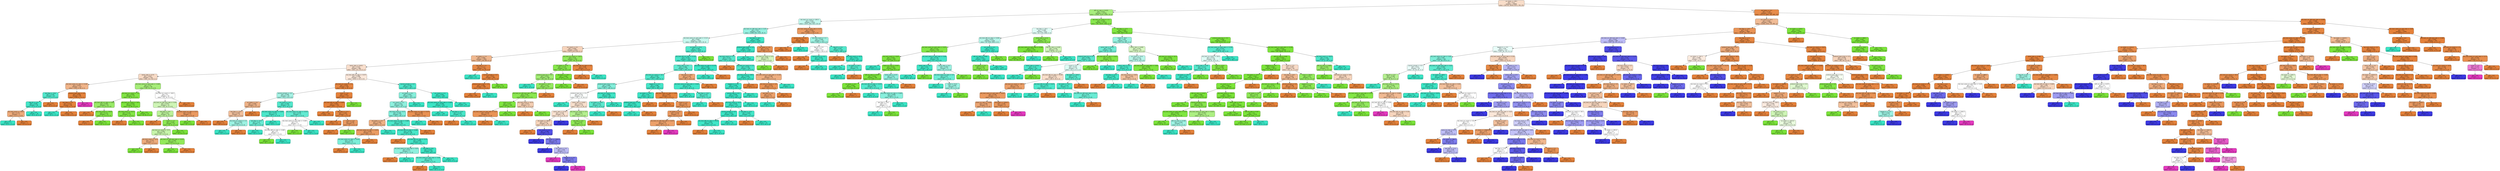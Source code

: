 digraph Tree {
node [shape=box, style="filled, rounded", color="black", fontname="helvetica"] ;
edge [fontname="helvetica"] ;
0 [label="src_bytes <= 28.5\ngini = 0.57\nsamples = 59864\nvalue = [50739, 34439, 8571, 705, 25]", fillcolor="#f8ddc9"] ;
1 [label="diff_srv_rate <= 0.035\ngini = 0.431\nsamples = 27702\nvalue = [3566, 31547, 8389, 20, 6]", fillcolor="#a8ee7d"] ;
0 -> 1 [labeldistance=2.5, labelangle=45, headlabel="True"] ;
2 [label="dst_host_srv_count <= 205.5\ngini = 0.565\nsamples = 6326\nvalue = [3471, 950, 5427, 20, 4]", fillcolor="#c2f7ed"] ;
1 -> 2 ;
3 [label="dst_host_srv_diff_host_rate <= 0.47\ngini = 0.52\nsamples = 5119\nvalue = [1909, 950, 5105, 20, 4]", fillcolor="#97f1e1"] ;
2 -> 3 ;
4 [label="dst_host_same_src_port_rate <= 0.515\ngini = 0.607\nsamples = 3701\nvalue = [1836, 944, 2972, 20, 4]", fillcolor="#c6f8ee"] ;
3 -> 4 ;
5 [label="srv_count <= 4.5\ngini = 0.609\nsamples = 2042\nvalue = [1673, 873, 639, 0, 1]", fillcolor="#f6d3bb"] ;
4 -> 5 ;
6 [label="src_bytes <= 5.5\ngini = 0.466\nsamples = 1483\nvalue = [1567, 134, 603, 0, 1]", fillcolor="#f0b88f"] ;
5 -> 6 ;
7 [label="rerror_rate <= 0.875\ngini = 0.555\nsamples = 982\nvalue = [815, 115, 573, 0, 1]", fillcolor="#f8decc"] ;
6 -> 7 ;
8 [label="serror_rate <= 0.75\ngini = 0.607\nsamples = 226\nvalue = [181, 111, 58, 0, 1]", fillcolor="#f7dac5"] ;
7 -> 8 ;
9 [label="dst_host_same_srv_rate <= 0.185\ngini = 0.414\nsamples = 127\nvalue = [145, 0, 58, 0, 1]", fillcolor="#f0b489"] ;
8 -> 9 ;
10 [label="last_flag <= 19.0\ngini = 0.195\nsamples = 42\nvalue = [7, 0, 57, 0, 0]", fillcolor="#51e8cc"] ;
9 -> 10 ;
11 [label="flag_SF <= 0.5\ngini = 0.095\nsamples = 39\nvalue = [3, 0, 57, 0, 0]", fillcolor="#43e6c8"] ;
10 -> 11 ;
12 [label="dst_host_count <= 134.5\ngini = 0.375\nsamples = 3\nvalue = [3, 0, 1, 0, 0]", fillcolor="#eeab7b"] ;
11 -> 12 ;
13 [label="gini = 0.0\nsamples = 1\nvalue = [0, 0, 1, 0, 0]", fillcolor="#39e5c5"] ;
12 -> 13 ;
14 [label="gini = 0.0\nsamples = 2\nvalue = [3, 0, 0, 0, 0]", fillcolor="#e58139"] ;
12 -> 14 ;
15 [label="gini = 0.0\nsamples = 36\nvalue = [0, 0, 56, 0, 0]", fillcolor="#39e5c5"] ;
11 -> 15 ;
16 [label="gini = 0.0\nsamples = 3\nvalue = [4, 0, 0, 0, 0]", fillcolor="#e58139"] ;
10 -> 16 ;
17 [label="protocol_type_udp <= 0.5\ngini = 0.028\nsamples = 85\nvalue = [138, 0, 1, 0, 1]", fillcolor="#e5833c"] ;
9 -> 17 ;
18 [label="last_flag <= 5.0\ngini = 0.014\nsamples = 84\nvalue = [138, 0, 1, 0, 0]", fillcolor="#e5823a"] ;
17 -> 18 ;
19 [label="gini = 0.0\nsamples = 1\nvalue = [0, 0, 1, 0, 0]", fillcolor="#39e5c5"] ;
18 -> 19 ;
20 [label="gini = 0.0\nsamples = 83\nvalue = [138, 0, 0, 0, 0]", fillcolor="#e58139"] ;
18 -> 20 ;
21 [label="gini = 0.0\nsamples = 1\nvalue = [0, 0, 0, 0, 1]", fillcolor="#e539c0"] ;
17 -> 21 ;
22 [label="dst_host_same_src_port_rate <= 0.005\ngini = 0.37\nsamples = 99\nvalue = [36, 111, 0, 0, 0]", fillcolor="#a6ed79"] ;
8 -> 22 ;
23 [label="dst_host_srv_count <= 3.5\ngini = 0.092\nsamples = 57\nvalue = [4, 79, 0, 0, 0]", fillcolor="#82e643"] ;
22 -> 23 ;
24 [label="dst_host_diff_srv_rate <= 0.06\ngini = 0.305\nsamples = 14\nvalue = [3, 13, 0, 0, 0]", fillcolor="#99eb67"] ;
23 -> 24 ;
25 [label="gini = 0.0\nsamples = 2\nvalue = [2, 0, 0, 0, 0]", fillcolor="#e58139"] ;
24 -> 25 ;
26 [label="dst_host_count <= 254.0\ngini = 0.133\nsamples = 12\nvalue = [1, 13, 0, 0, 0]", fillcolor="#85e748"] ;
24 -> 26 ;
27 [label="gini = 0.0\nsamples = 1\nvalue = [1, 0, 0, 0, 0]", fillcolor="#e58139"] ;
26 -> 27 ;
28 [label="gini = 0.0\nsamples = 11\nvalue = [0, 13, 0, 0, 0]", fillcolor="#7be539"] ;
26 -> 28 ;
29 [label="dst_host_srv_count <= 19.5\ngini = 0.029\nsamples = 43\nvalue = [1, 66, 0, 0, 0]", fillcolor="#7de53c"] ;
23 -> 29 ;
30 [label="dst_host_count <= 253.5\ngini = 0.105\nsamples = 12\nvalue = [1, 17, 0, 0, 0]", fillcolor="#83e745"] ;
29 -> 30 ;
31 [label="gini = 0.0\nsamples = 1\nvalue = [1, 0, 0, 0, 0]", fillcolor="#e58139"] ;
30 -> 31 ;
32 [label="gini = 0.0\nsamples = 11\nvalue = [0, 17, 0, 0, 0]", fillcolor="#7be539"] ;
30 -> 32 ;
33 [label="gini = 0.0\nsamples = 31\nvalue = [0, 49, 0, 0, 0]", fillcolor="#7be539"] ;
29 -> 33 ;
34 [label="dst_host_srv_count <= 140.5\ngini = 0.5\nsamples = 42\nvalue = [32, 32, 0, 0, 0]", fillcolor="#ffffff"] ;
22 -> 34 ;
35 [label="dst_host_srv_diff_host_rate <= 0.09\ngini = 0.473\nsamples = 35\nvalue = [20, 32, 0, 0, 0]", fillcolor="#cef5b5"] ;
34 -> 35 ;
36 [label="last_flag <= 9.0\ngini = 0.44\nsamples = 30\nvalue = [15, 31, 0, 0, 0]", fillcolor="#bbf299"] ;
35 -> 36 ;
37 [label="gini = 0.0\nsamples = 7\nvalue = [11, 0, 0, 0, 0]", fillcolor="#e58139"] ;
36 -> 37 ;
38 [label="count <= 1.5\ngini = 0.202\nsamples = 23\nvalue = [4, 31, 0, 0, 0]", fillcolor="#8ce853"] ;
36 -> 38 ;
39 [label="dst_host_srv_count <= 37.5\ngini = 0.463\nsamples = 8\nvalue = [4, 7, 0, 0, 0]", fillcolor="#c6f4aa"] ;
38 -> 39 ;
40 [label="dst_host_count <= 12.0\ngini = 0.375\nsamples = 3\nvalue = [3, 1, 0, 0, 0]", fillcolor="#eeab7b"] ;
39 -> 40 ;
41 [label="gini = 0.0\nsamples = 1\nvalue = [0, 1, 0, 0, 0]", fillcolor="#7be539"] ;
40 -> 41 ;
42 [label="gini = 0.0\nsamples = 2\nvalue = [3, 0, 0, 0, 0]", fillcolor="#e58139"] ;
40 -> 42 ;
43 [label="dst_host_srv_diff_host_rate <= 0.015\ngini = 0.245\nsamples = 5\nvalue = [1, 6, 0, 0, 0]", fillcolor="#91e95a"] ;
39 -> 43 ;
44 [label="gini = 0.0\nsamples = 4\nvalue = [0, 6, 0, 0, 0]", fillcolor="#7be539"] ;
43 -> 44 ;
45 [label="gini = 0.0\nsamples = 1\nvalue = [1, 0, 0, 0, 0]", fillcolor="#e58139"] ;
43 -> 45 ;
46 [label="gini = 0.0\nsamples = 15\nvalue = [0, 24, 0, 0, 0]", fillcolor="#7be539"] ;
38 -> 46 ;
47 [label="dst_host_same_srv_rate <= 0.51\ngini = 0.278\nsamples = 5\nvalue = [5, 1, 0, 0, 0]", fillcolor="#ea9a61"] ;
35 -> 47 ;
48 [label="gini = 0.0\nsamples = 1\nvalue = [0, 1, 0, 0, 0]", fillcolor="#7be539"] ;
47 -> 48 ;
49 [label="gini = 0.0\nsamples = 4\nvalue = [5, 0, 0, 0, 0]", fillcolor="#e58139"] ;
47 -> 49 ;
50 [label="gini = 0.0\nsamples = 7\nvalue = [12, 0, 0, 0, 0]", fillcolor="#e58139"] ;
34 -> 50 ;
51 [label="dst_host_diff_srv_rate <= 0.075\ngini = 0.498\nsamples = 756\nvalue = [634, 4, 515, 0, 0]", fillcolor="#fae7da"] ;
7 -> 51 ;
52 [label="dst_host_srv_count <= 2.5\ngini = 0.076\nsamples = 401\nvalue = [587, 4, 20, 0, 0]", fillcolor="#e68641"] ;
51 -> 52 ;
53 [label="service_private <= 0.5\ngini = 0.508\nsamples = 24\nvalue = [10, 2, 20, 0, 0]", fillcolor="#a5f3e5"] ;
52 -> 53 ;
54 [label="src_bytes <= 0.5\ngini = 0.408\nsamples = 10\nvalue = [10, 0, 4, 0, 0]", fillcolor="#efb388"] ;
53 -> 54 ;
55 [label="last_flag <= 12.0\ngini = 0.444\nsamples = 8\nvalue = [8, 0, 4, 0, 0]", fillcolor="#f2c09c"] ;
54 -> 55 ;
56 [label="gini = 0.0\nsamples = 4\nvalue = [6, 0, 0, 0, 0]", fillcolor="#e58139"] ;
55 -> 56 ;
57 [label="dst_host_srv_count <= 1.5\ngini = 0.444\nsamples = 4\nvalue = [2, 0, 4, 0, 0]", fillcolor="#9cf2e2"] ;
55 -> 57 ;
58 [label="gini = 0.0\nsamples = 3\nvalue = [0, 0, 4, 0, 0]", fillcolor="#39e5c5"] ;
57 -> 58 ;
59 [label="gini = 0.0\nsamples = 1\nvalue = [2, 0, 0, 0, 0]", fillcolor="#e58139"] ;
57 -> 59 ;
60 [label="gini = 0.0\nsamples = 2\nvalue = [2, 0, 0, 0, 0]", fillcolor="#e58139"] ;
54 -> 60 ;
61 [label="srv_count <= 1.5\ngini = 0.198\nsamples = 14\nvalue = [0, 2, 16, 0, 0]", fillcolor="#52e8cc"] ;
53 -> 61 ;
62 [label="dst_host_same_srv_rate <= 0.005\ngini = 0.153\nsamples = 9\nvalue = [0, 1, 11, 0, 0]", fillcolor="#4be7ca"] ;
61 -> 62 ;
63 [label="last_flag <= 16.5\ngini = 0.32\nsamples = 4\nvalue = [0, 1, 4, 0, 0]", fillcolor="#6aecd4"] ;
62 -> 63 ;
64 [label="gini = 0.0\nsamples = 2\nvalue = [0, 0, 3, 0, 0]", fillcolor="#39e5c5"] ;
63 -> 64 ;
65 [label="dst_host_diff_srv_rate <= 0.065\ngini = 0.5\nsamples = 2\nvalue = [0, 1, 1, 0, 0]", fillcolor="#ffffff"] ;
63 -> 65 ;
66 [label="gini = 0.0\nsamples = 1\nvalue = [0, 1, 0, 0, 0]", fillcolor="#7be539"] ;
65 -> 66 ;
67 [label="gini = 0.0\nsamples = 1\nvalue = [0, 0, 1, 0, 0]", fillcolor="#39e5c5"] ;
65 -> 67 ;
68 [label="gini = 0.0\nsamples = 5\nvalue = [0, 0, 7, 0, 0]", fillcolor="#39e5c5"] ;
62 -> 68 ;
69 [label="dst_host_same_srv_rate <= 0.015\ngini = 0.278\nsamples = 5\nvalue = [0, 1, 5, 0, 0]", fillcolor="#61ead1"] ;
61 -> 69 ;
70 [label="dst_host_same_src_port_rate <= 0.005\ngini = 0.5\nsamples = 2\nvalue = [0, 1, 1, 0, 0]", fillcolor="#ffffff"] ;
69 -> 70 ;
71 [label="gini = 0.0\nsamples = 1\nvalue = [0, 1, 0, 0, 0]", fillcolor="#7be539"] ;
70 -> 71 ;
72 [label="gini = 0.0\nsamples = 1\nvalue = [0, 0, 1, 0, 0]", fillcolor="#39e5c5"] ;
70 -> 72 ;
73 [label="gini = 0.0\nsamples = 3\nvalue = [0, 0, 4, 0, 0]", fillcolor="#39e5c5"] ;
69 -> 73 ;
74 [label="count <= 3.5\ngini = 0.007\nsamples = 377\nvalue = [577, 2, 0, 0, 0]", fillcolor="#e5813a"] ;
52 -> 74 ;
75 [label="dst_host_diff_srv_rate <= 0.045\ngini = 0.003\nsamples = 376\nvalue = [577, 1, 0, 0, 0]", fillcolor="#e58139"] ;
74 -> 75 ;
76 [label="gini = 0.0\nsamples = 362\nvalue = [558, 0, 0, 0, 0]", fillcolor="#e58139"] ;
75 -> 76 ;
77 [label="last_flag <= 17.5\ngini = 0.095\nsamples = 14\nvalue = [19, 1, 0, 0, 0]", fillcolor="#e68843"] ;
75 -> 77 ;
78 [label="gini = 0.0\nsamples = 10\nvalue = [14, 0, 0, 0, 0]", fillcolor="#e58139"] ;
77 -> 78 ;
79 [label="count <= 2.0\ngini = 0.278\nsamples = 4\nvalue = [5, 1, 0, 0, 0]", fillcolor="#ea9a61"] ;
77 -> 79 ;
80 [label="gini = 0.0\nsamples = 3\nvalue = [5, 0, 0, 0, 0]", fillcolor="#e58139"] ;
79 -> 80 ;
81 [label="gini = 0.0\nsamples = 1\nvalue = [0, 1, 0, 0, 0]", fillcolor="#7be539"] ;
79 -> 81 ;
82 [label="gini = 0.0\nsamples = 1\nvalue = [0, 1, 0, 0, 0]", fillcolor="#7be539"] ;
74 -> 82 ;
83 [label="service_private <= 0.5\ngini = 0.158\nsamples = 355\nvalue = [47, 0, 495, 0, 0]", fillcolor="#4ce7cb"] ;
51 -> 83 ;
84 [label="src_bytes <= 0.5\ngini = 0.402\nsamples = 107\nvalue = [46, 0, 119, 0, 0]", fillcolor="#86efdb"] ;
83 -> 84 ;
85 [label="srv_count <= 1.5\ngini = 0.421\nsamples = 99\nvalue = [46, 0, 107, 0, 0]", fillcolor="#8ef0de"] ;
84 -> 85 ;
86 [label="dst_host_count <= 37.0\ngini = 0.389\nsamples = 93\nvalue = [38, 0, 106, 0, 0]", fillcolor="#80eeda"] ;
85 -> 86 ;
87 [label="dst_bytes <= 2.0\ngini = 0.399\nsamples = 24\nvalue = [29, 0, 11, 0, 0]", fillcolor="#efb184"] ;
86 -> 87 ;
88 [label="dst_host_same_srv_rate <= 0.055\ngini = 0.284\nsamples = 21\nvalue = [29, 0, 6, 0, 0]", fillcolor="#ea9b62"] ;
87 -> 88 ;
89 [label="dst_host_same_srv_rate <= 0.035\ngini = 0.375\nsamples = 4\nvalue = [2, 0, 6, 0, 0]", fillcolor="#7beed8"] ;
88 -> 89 ;
90 [label="gini = 0.0\nsamples = 1\nvalue = [2, 0, 0, 0, 0]", fillcolor="#e58139"] ;
89 -> 90 ;
91 [label="gini = 0.0\nsamples = 3\nvalue = [0, 0, 6, 0, 0]", fillcolor="#39e5c5"] ;
89 -> 91 ;
92 [label="gini = 0.0\nsamples = 17\nvalue = [27, 0, 0, 0, 0]", fillcolor="#e58139"] ;
88 -> 92 ;
93 [label="gini = 0.0\nsamples = 3\nvalue = [0, 0, 5, 0, 0]", fillcolor="#39e5c5"] ;
87 -> 93 ;
94 [label="dst_host_same_srv_rate <= 0.685\ngini = 0.158\nsamples = 69\nvalue = [9, 0, 95, 0, 0]", fillcolor="#4ce7ca"] ;
86 -> 94 ;
95 [label="dst_host_diff_srv_rate <= 0.085\ngini = 0.128\nsamples = 68\nvalue = [7, 0, 95, 0, 0]", fillcolor="#48e7c9"] ;
94 -> 95 ;
96 [label="gini = 0.0\nsamples = 1\nvalue = [2, 0, 0, 0, 0]", fillcolor="#e58139"] ;
95 -> 96 ;
97 [label="dst_host_diff_srv_rate <= 0.13\ngini = 0.095\nsamples = 67\nvalue = [5, 0, 95, 0, 0]", fillcolor="#43e6c8"] ;
95 -> 97 ;
98 [label="dst_host_same_src_port_rate <= 0.03\ngini = 0.42\nsamples = 7\nvalue = [3, 0, 7, 0, 0]", fillcolor="#8ef0de"] ;
97 -> 98 ;
99 [label="gini = 0.0\nsamples = 3\nvalue = [3, 0, 0, 0, 0]", fillcolor="#e58139"] ;
98 -> 99 ;
100 [label="gini = 0.0\nsamples = 4\nvalue = [0, 0, 7, 0, 0]", fillcolor="#39e5c5"] ;
98 -> 100 ;
101 [label="last_flag <= 9.0\ngini = 0.043\nsamples = 60\nvalue = [2, 0, 88, 0, 0]", fillcolor="#3de6c6"] ;
97 -> 101 ;
102 [label="dst_host_same_src_port_rate <= 0.06\ngini = 0.26\nsamples = 9\nvalue = [2, 0, 11, 0, 0]", fillcolor="#5dead0"] ;
101 -> 102 ;
103 [label="gini = 0.0\nsamples = 2\nvalue = [2, 0, 0, 0, 0]", fillcolor="#e58139"] ;
102 -> 103 ;
104 [label="gini = 0.0\nsamples = 7\nvalue = [0, 0, 11, 0, 0]", fillcolor="#39e5c5"] ;
102 -> 104 ;
105 [label="gini = 0.0\nsamples = 51\nvalue = [0, 0, 77, 0, 0]", fillcolor="#39e5c5"] ;
101 -> 105 ;
106 [label="gini = 0.0\nsamples = 1\nvalue = [2, 0, 0, 0, 0]", fillcolor="#e58139"] ;
94 -> 106 ;
107 [label="dst_host_same_srv_rate <= 0.075\ngini = 0.198\nsamples = 6\nvalue = [8, 0, 1, 0, 0]", fillcolor="#e89152"] ;
85 -> 107 ;
108 [label="gini = 0.0\nsamples = 1\nvalue = [0, 0, 1, 0, 0]", fillcolor="#39e5c5"] ;
107 -> 108 ;
109 [label="gini = 0.0\nsamples = 5\nvalue = [8, 0, 0, 0, 0]", fillcolor="#e58139"] ;
107 -> 109 ;
110 [label="gini = 0.0\nsamples = 8\nvalue = [0, 0, 12, 0, 0]", fillcolor="#39e5c5"] ;
84 -> 110 ;
111 [label="srv_count <= 1.5\ngini = 0.005\nsamples = 248\nvalue = [1, 0, 376, 0, 0]", fillcolor="#3ae5c5"] ;
83 -> 111 ;
112 [label="dst_host_same_src_port_rate <= 0.495\ngini = 0.006\nsamples = 220\nvalue = [1, 0, 335, 0, 0]", fillcolor="#3ae5c5"] ;
111 -> 112 ;
113 [label="gini = 0.0\nsamples = 208\nvalue = [0, 0, 321, 0, 0]", fillcolor="#39e5c5"] ;
112 -> 113 ;
114 [label="last_flag <= 12.0\ngini = 0.124\nsamples = 12\nvalue = [1, 0, 14, 0, 0]", fillcolor="#47e7c9"] ;
112 -> 114 ;
115 [label="gini = 0.0\nsamples = 1\nvalue = [1, 0, 0, 0, 0]", fillcolor="#e58139"] ;
114 -> 115 ;
116 [label="gini = 0.0\nsamples = 11\nvalue = [0, 0, 14, 0, 0]", fillcolor="#39e5c5"] ;
114 -> 116 ;
117 [label="gini = 0.0\nsamples = 28\nvalue = [0, 0, 41, 0, 0]", fillcolor="#39e5c5"] ;
111 -> 117 ;
118 [label="last_flag <= 7.5\ngini = 0.117\nsamples = 501\nvalue = [752, 19, 30, 0, 0]", fillcolor="#e78946"] ;
6 -> 118 ;
119 [label="gini = 0.0\nsamples = 16\nvalue = [0, 0, 27, 0, 0]", fillcolor="#39e5c5"] ;
118 -> 119 ;
120 [label="service_private <= 0.5\ngini = 0.055\nsamples = 485\nvalue = [752, 19, 3, 0, 0]", fillcolor="#e6853f"] ;
118 -> 120 ;
121 [label="protocol_type_icmp <= 0.5\ngini = 0.008\nsamples = 469\nvalue = [752, 0, 3, 0, 0]", fillcolor="#e5823a"] ;
120 -> 121 ;
122 [label="gini = 0.0\nsamples = 468\nvalue = [752, 0, 0, 0, 0]", fillcolor="#e58139"] ;
121 -> 122 ;
123 [label="gini = 0.0\nsamples = 1\nvalue = [0, 0, 3, 0, 0]", fillcolor="#39e5c5"] ;
121 -> 123 ;
124 [label="gini = 0.0\nsamples = 16\nvalue = [0, 19, 0, 0, 0]", fillcolor="#7be539"] ;
120 -> 124 ;
125 [label="dst_host_srv_count <= 150.5\ngini = 0.28\nsamples = 559\nvalue = [106, 739, 36, 0, 0]", fillcolor="#93ea5d"] ;
5 -> 125 ;
126 [label="src_bytes <= 27.0\ngini = 0.175\nsamples = 518\nvalue = [43, 739, 34, 0, 0]", fillcolor="#88e84d"] ;
125 -> 126 ;
127 [label="protocol_type_tcp <= 0.5\ngini = 0.414\nsamples = 188\nvalue = [42, 220, 34, 0, 0]", fillcolor="#a2ed74"] ;
126 -> 127 ;
128 [label="gini = 0.0\nsamples = 21\nvalue = [0, 0, 33, 0, 0]", fillcolor="#39e5c5"] ;
127 -> 128 ;
129 [label="dst_bytes <= 19.5\ngini = 0.275\nsamples = 167\nvalue = [42, 220, 1, 0, 0]", fillcolor="#95ea60"] ;
127 -> 129 ;
130 [label="dst_host_srv_diff_host_rate <= 0.145\ngini = 0.19\nsamples = 157\nvalue = [25, 220, 1, 0, 0]", fillcolor="#8be850"] ;
129 -> 130 ;
131 [label="count <= 2.5\ngini = 0.071\nsamples = 140\nvalue = [7, 209, 1, 0, 0]", fillcolor="#80e641"] ;
130 -> 131 ;
132 [label="dst_host_same_src_port_rate <= 0.21\ngini = 0.219\nsamples = 5\nvalue = [7, 0, 1, 0, 0]", fillcolor="#e99355"] ;
131 -> 132 ;
133 [label="gini = 0.0\nsamples = 4\nvalue = [7, 0, 0, 0, 0]", fillcolor="#e58139"] ;
132 -> 133 ;
134 [label="gini = 0.0\nsamples = 1\nvalue = [0, 0, 1, 0, 0]", fillcolor="#39e5c5"] ;
132 -> 134 ;
135 [label="gini = 0.0\nsamples = 135\nvalue = [0, 209, 0, 0, 0]", fillcolor="#7be539"] ;
131 -> 135 ;
136 [label="dst_host_count <= 47.0\ngini = 0.471\nsamples = 17\nvalue = [18, 11, 0, 0, 0]", fillcolor="#f5ceb2"] ;
130 -> 136 ;
137 [label="gini = 0.0\nsamples = 11\nvalue = [18, 0, 0, 0, 0]", fillcolor="#e58139"] ;
136 -> 137 ;
138 [label="gini = 0.0\nsamples = 6\nvalue = [0, 11, 0, 0, 0]", fillcolor="#7be539"] ;
136 -> 138 ;
139 [label="gini = 0.0\nsamples = 10\nvalue = [17, 0, 0, 0, 0]", fillcolor="#e58139"] ;
129 -> 139 ;
140 [label="dst_bytes <= 54.5\ngini = 0.004\nsamples = 330\nvalue = [1, 519, 0, 0, 0]", fillcolor="#7be539"] ;
126 -> 140 ;
141 [label="gini = 0.0\nsamples = 329\nvalue = [0, 519, 0, 0, 0]", fillcolor="#7be539"] ;
140 -> 141 ;
142 [label="gini = 0.0\nsamples = 1\nvalue = [1, 0, 0, 0, 0]", fillcolor="#e58139"] ;
140 -> 142 ;
143 [label="dst_host_diff_srv_rate <= 0.5\ngini = 0.06\nsamples = 41\nvalue = [63, 0, 2, 0, 0]", fillcolor="#e6853f"] ;
125 -> 143 ;
144 [label="gini = 0.0\nsamples = 40\nvalue = [63, 0, 0, 0, 0]", fillcolor="#e58139"] ;
143 -> 144 ;
145 [label="gini = 0.0\nsamples = 1\nvalue = [0, 0, 2, 0, 0]", fillcolor="#39e5c5"] ;
143 -> 145 ;
146 [label="src_bytes <= 27.0\ngini = 0.184\nsamples = 1659\nvalue = [163, 71, 2333, 20, 3]", fillcolor="#4ee8cb"] ;
4 -> 146 ;
147 [label="dst_host_diff_srv_rate <= 0.335\ngini = 0.143\nsamples = 1622\nvalue = [163, 7, 2333, 20, 3]", fillcolor="#49e7ca"] ;
146 -> 147 ;
148 [label="rerror_rate <= 0.5\ngini = 0.286\nsamples = 735\nvalue = [162, 7, 955, 20, 3]", fillcolor="#60ead0"] ;
147 -> 148 ;
149 [label="dst_host_srv_count <= 16.5\ngini = 0.187\nsamples = 665\nvalue = [75, 7, 929, 20, 3]", fillcolor="#4fe8cb"] ;
148 -> 149 ;
150 [label="protocol_type_icmp <= 0.5\ngini = 0.485\nsamples = 125\nvalue = [34, 7, 140, 20, 2]", fillcolor="#83efdb"] ;
149 -> 150 ;
151 [label="protocol_type_tcp <= 0.5\ngini = 0.714\nsamples = 57\nvalue = [30, 7, 31, 20, 2]", fillcolor="#fcfffe"] ;
150 -> 151 ;
152 [label="gini = 0.0\nsamples = 22\nvalue = [0, 0, 31, 0, 0]", fillcolor="#39e5c5"] ;
151 -> 152 ;
153 [label="serror_rate <= 0.835\ngini = 0.611\nsamples = 35\nvalue = [30, 7, 0, 20, 2]", fillcolor="#f8dfcc"] ;
151 -> 153 ;
154 [label="serror_rate <= 0.335\ngini = 0.528\nsamples = 28\nvalue = [27, 0, 0, 20, 2]", fillcolor="#f9e1cf"] ;
153 -> 154 ;
155 [label="dst_bytes <= 566.0\ngini = 0.517\nsamples = 26\nvalue = [27, 0, 0, 17, 2]", fillcolor="#f6d4bb"] ;
154 -> 155 ;
156 [label="gini = 0.0\nsamples = 16\nvalue = [27, 0, 0, 0, 0]", fillcolor="#e58139"] ;
155 -> 156 ;
157 [label="srv_count <= 1.5\ngini = 0.188\nsamples = 10\nvalue = [0, 0, 0, 17, 2]", fillcolor="#5350e8"] ;
155 -> 157 ;
158 [label="gini = 0.0\nsamples = 6\nvalue = [0, 0, 0, 11, 0]", fillcolor="#3c39e5"] ;
157 -> 158 ;
159 [label="dst_bytes <= 1460.0\ngini = 0.375\nsamples = 4\nvalue = [0, 0, 0, 6, 2]", fillcolor="#7d7bee"] ;
157 -> 159 ;
160 [label="gini = 0.0\nsamples = 1\nvalue = [0, 0, 0, 3, 0]", fillcolor="#3c39e5"] ;
159 -> 160 ;
161 [label="srv_count <= 2.5\ngini = 0.48\nsamples = 3\nvalue = [0, 0, 0, 3, 2]", fillcolor="#bebdf6"] ;
159 -> 161 ;
162 [label="gini = 0.0\nsamples = 1\nvalue = [0, 0, 0, 0, 1]", fillcolor="#e539c0"] ;
161 -> 162 ;
163 [label="logged_in <= 0.5\ngini = 0.375\nsamples = 2\nvalue = [0, 0, 0, 3, 1]", fillcolor="#7d7bee"] ;
161 -> 163 ;
164 [label="gini = 0.0\nsamples = 1\nvalue = [0, 0, 0, 3, 0]", fillcolor="#3c39e5"] ;
163 -> 164 ;
165 [label="gini = 0.0\nsamples = 1\nvalue = [0, 0, 0, 0, 1]", fillcolor="#e539c0"] ;
163 -> 165 ;
166 [label="gini = 0.0\nsamples = 2\nvalue = [0, 0, 0, 3, 0]", fillcolor="#3c39e5"] ;
154 -> 166 ;
167 [label="dst_host_srv_count <= 9.5\ngini = 0.42\nsamples = 7\nvalue = [3, 7, 0, 0, 0]", fillcolor="#b4f08e"] ;
153 -> 167 ;
168 [label="last_flag <= 8.0\ngini = 0.219\nsamples = 6\nvalue = [1, 7, 0, 0, 0]", fillcolor="#8ee955"] ;
167 -> 168 ;
169 [label="gini = 0.0\nsamples = 1\nvalue = [1, 0, 0, 0, 0]", fillcolor="#e58139"] ;
168 -> 169 ;
170 [label="gini = 0.0\nsamples = 5\nvalue = [0, 7, 0, 0, 0]", fillcolor="#7be539"] ;
168 -> 170 ;
171 [label="gini = 0.0\nsamples = 1\nvalue = [2, 0, 0, 0, 0]", fillcolor="#e58139"] ;
167 -> 171 ;
172 [label="dst_host_srv_count <= 1.5\ngini = 0.068\nsamples = 68\nvalue = [4, 0, 109, 0, 0]", fillcolor="#40e6c7"] ;
150 -> 172 ;
173 [label="src_bytes <= 19.0\ngini = 0.252\nsamples = 12\nvalue = [4, 0, 23, 0, 0]", fillcolor="#5beacf"] ;
172 -> 173 ;
174 [label="gini = 0.0\nsamples = 11\nvalue = [0, 0, 23, 0, 0]", fillcolor="#39e5c5"] ;
173 -> 174 ;
175 [label="gini = 0.0\nsamples = 1\nvalue = [4, 0, 0, 0, 0]", fillcolor="#e58139"] ;
173 -> 175 ;
176 [label="gini = 0.0\nsamples = 56\nvalue = [0, 0, 86, 0, 0]", fillcolor="#39e5c5"] ;
172 -> 176 ;
177 [label="logged_in <= 0.5\ngini = 0.096\nsamples = 540\nvalue = [41, 0, 789, 0, 1]", fillcolor="#44e6c8"] ;
149 -> 177 ;
178 [label="src_bytes <= 18.5\ngini = 0.02\nsamples = 517\nvalue = [8, 0, 789, 0, 0]", fillcolor="#3be5c6"] ;
177 -> 178 ;
179 [label="protocol_type_tcp <= 0.5\ngini = 0.013\nsamples = 515\nvalue = [5, 0, 789, 0, 0]", fillcolor="#3ae5c5"] ;
178 -> 179 ;
180 [label="gini = 0.0\nsamples = 511\nvalue = [0, 0, 789, 0, 0]", fillcolor="#39e5c5"] ;
179 -> 180 ;
181 [label="gini = 0.0\nsamples = 4\nvalue = [5, 0, 0, 0, 0]", fillcolor="#e58139"] ;
179 -> 181 ;
182 [label="gini = 0.0\nsamples = 2\nvalue = [3, 0, 0, 0, 0]", fillcolor="#e58139"] ;
178 -> 182 ;
183 [label="dst_host_same_srv_rate <= 0.94\ngini = 0.057\nsamples = 23\nvalue = [33, 0, 0, 0, 1]", fillcolor="#e6853f"] ;
177 -> 183 ;
184 [label="gini = 0.0\nsamples = 17\nvalue = [27, 0, 0, 0, 0]", fillcolor="#e58139"] ;
183 -> 184 ;
185 [label="count <= 1.5\ngini = 0.245\nsamples = 6\nvalue = [6, 0, 0, 0, 1]", fillcolor="#e9965a"] ;
183 -> 185 ;
186 [label="src_bytes <= 5.5\ngini = 0.278\nsamples = 5\nvalue = [5, 0, 0, 0, 1]", fillcolor="#ea9a61"] ;
185 -> 186 ;
187 [label="dst_host_srv_diff_host_rate <= 0.075\ngini = 0.32\nsamples = 4\nvalue = [4, 0, 0, 0, 1]", fillcolor="#eca06a"] ;
186 -> 187 ;
188 [label="gini = 0.0\nsamples = 3\nvalue = [4, 0, 0, 0, 0]", fillcolor="#e58139"] ;
187 -> 188 ;
189 [label="gini = 0.0\nsamples = 1\nvalue = [0, 0, 0, 0, 1]", fillcolor="#e539c0"] ;
187 -> 189 ;
190 [label="gini = 0.0\nsamples = 1\nvalue = [1, 0, 0, 0, 0]", fillcolor="#e58139"] ;
186 -> 190 ;
191 [label="gini = 0.0\nsamples = 1\nvalue = [1, 0, 0, 0, 0]", fillcolor="#e58139"] ;
185 -> 191 ;
192 [label="last_flag <= 19.0\ngini = 0.354\nsamples = 70\nvalue = [87, 0, 26, 0, 0]", fillcolor="#eda774"] ;
148 -> 192 ;
193 [label="dst_host_same_src_port_rate <= 0.825\ngini = 0.071\nsamples = 19\nvalue = [1, 0, 26, 0, 0]", fillcolor="#41e6c7"] ;
192 -> 193 ;
194 [label="gini = 0.0\nsamples = 13\nvalue = [0, 0, 19, 0, 0]", fillcolor="#39e5c5"] ;
193 -> 194 ;
195 [label="last_flag <= 10.5\ngini = 0.219\nsamples = 6\nvalue = [1, 0, 7, 0, 0]", fillcolor="#55e9cd"] ;
193 -> 195 ;
196 [label="gini = 0.0\nsamples = 5\nvalue = [0, 0, 7, 0, 0]", fillcolor="#39e5c5"] ;
195 -> 196 ;
197 [label="gini = 0.0\nsamples = 1\nvalue = [1, 0, 0, 0, 0]", fillcolor="#e58139"] ;
195 -> 197 ;
198 [label="gini = 0.0\nsamples = 51\nvalue = [86, 0, 0, 0, 0]", fillcolor="#e58139"] ;
192 -> 198 ;
199 [label="dst_host_same_srv_rate <= 0.735\ngini = 0.001\nsamples = 887\nvalue = [1, 0, 1378, 0, 0]", fillcolor="#39e5c5"] ;
147 -> 199 ;
200 [label="gini = 0.0\nsamples = 886\nvalue = [0, 0, 1378, 0, 0]", fillcolor="#39e5c5"] ;
199 -> 200 ;
201 [label="gini = 0.0\nsamples = 1\nvalue = [1, 0, 0, 0, 0]", fillcolor="#e58139"] ;
199 -> 201 ;
202 [label="gini = 0.0\nsamples = 37\nvalue = [0, 64, 0, 0, 0]", fillcolor="#7be539"] ;
146 -> 202 ;
203 [label="last_flag <= 18.5\ngini = 0.069\nsamples = 1418\nvalue = [73, 6, 2133, 0, 0]", fillcolor="#40e6c7"] ;
3 -> 203 ;
204 [label="protocol_type_icmp <= 0.5\ngini = 0.03\nsamples = 1389\nvalue = [33, 0, 2133, 0, 0]", fillcolor="#3ce5c6"] ;
203 -> 204 ;
205 [label="dst_host_count <= 1.5\ngini = 0.231\nsamples = 159\nvalue = [33, 0, 215, 0, 0]", fillcolor="#57e9ce"] ;
204 -> 205 ;
206 [label="gini = 0.0\nsamples = 10\nvalue = [14, 0, 0, 0, 0]", fillcolor="#e58139"] ;
205 -> 206 ;
207 [label="dst_host_srv_count <= 2.5\ngini = 0.149\nsamples = 149\nvalue = [19, 0, 215, 0, 0]", fillcolor="#4ae7ca"] ;
205 -> 207 ;
208 [label="dst_host_count <= 149.0\ngini = 0.045\nsamples = 137\nvalue = [5, 0, 210, 0, 0]", fillcolor="#3ee6c6"] ;
207 -> 208 ;
209 [label="logged_in <= 0.5\ngini = 0.028\nsamples = 136\nvalue = [3, 0, 210, 0, 0]", fillcolor="#3ce5c6"] ;
208 -> 209 ;
210 [label="service_http <= 0.5\ngini = 0.028\nsamples = 134\nvalue = [3, 0, 208, 0, 0]", fillcolor="#3ce5c6"] ;
209 -> 210 ;
211 [label="dst_host_count <= 52.5\ngini = 0.029\nsamples = 131\nvalue = [3, 0, 202, 0, 0]", fillcolor="#3ce5c6"] ;
210 -> 211 ;
212 [label="service_private <= 0.5\ngini = 0.012\nsamples = 100\nvalue = [1, 0, 158, 0, 0]", fillcolor="#3ae5c5"] ;
211 -> 212 ;
213 [label="dst_host_diff_srv_rate <= 0.555\ngini = 0.054\nsamples = 24\nvalue = [1, 0, 35, 0, 0]", fillcolor="#3fe6c7"] ;
212 -> 213 ;
214 [label="gini = 0.0\nsamples = 1\nvalue = [1, 0, 0, 0, 0]", fillcolor="#e58139"] ;
213 -> 214 ;
215 [label="gini = 0.0\nsamples = 23\nvalue = [0, 0, 35, 0, 0]", fillcolor="#39e5c5"] ;
213 -> 215 ;
216 [label="gini = 0.0\nsamples = 76\nvalue = [0, 0, 123, 0, 0]", fillcolor="#39e5c5"] ;
212 -> 216 ;
217 [label="last_flag <= 12.5\ngini = 0.083\nsamples = 31\nvalue = [2, 0, 44, 0, 0]", fillcolor="#42e6c8"] ;
211 -> 217 ;
218 [label="gini = 0.0\nsamples = 1\nvalue = [2, 0, 0, 0, 0]", fillcolor="#e58139"] ;
217 -> 218 ;
219 [label="gini = 0.0\nsamples = 30\nvalue = [0, 0, 44, 0, 0]", fillcolor="#39e5c5"] ;
217 -> 219 ;
220 [label="gini = 0.0\nsamples = 3\nvalue = [0, 0, 6, 0, 0]", fillcolor="#39e5c5"] ;
210 -> 220 ;
221 [label="gini = 0.0\nsamples = 2\nvalue = [0, 0, 2, 0, 0]", fillcolor="#39e5c5"] ;
209 -> 221 ;
222 [label="gini = 0.0\nsamples = 1\nvalue = [2, 0, 0, 0, 0]", fillcolor="#e58139"] ;
208 -> 222 ;
223 [label="dst_host_same_src_port_rate <= 0.145\ngini = 0.388\nsamples = 12\nvalue = [14, 0, 5, 0, 0]", fillcolor="#eeae80"] ;
207 -> 223 ;
224 [label="dst_host_srv_count <= 4.5\ngini = 0.219\nsamples = 10\nvalue = [14, 0, 2, 0, 0]", fillcolor="#e99355"] ;
223 -> 224 ;
225 [label="last_flag <= 5.0\ngini = 0.32\nsamples = 6\nvalue = [8, 0, 2, 0, 0]", fillcolor="#eca06a"] ;
224 -> 225 ;
226 [label="gini = 0.0\nsamples = 2\nvalue = [0, 0, 2, 0, 0]", fillcolor="#39e5c5"] ;
225 -> 226 ;
227 [label="gini = 0.0\nsamples = 4\nvalue = [8, 0, 0, 0, 0]", fillcolor="#e58139"] ;
225 -> 227 ;
228 [label="gini = 0.0\nsamples = 4\nvalue = [6, 0, 0, 0, 0]", fillcolor="#e58139"] ;
224 -> 228 ;
229 [label="gini = 0.0\nsamples = 2\nvalue = [0, 0, 3, 0, 0]", fillcolor="#39e5c5"] ;
223 -> 229 ;
230 [label="gini = 0.0\nsamples = 1230\nvalue = [0, 0, 1918, 0, 0]", fillcolor="#39e5c5"] ;
204 -> 230 ;
231 [label="src_bytes <= 3.0\ngini = 0.227\nsamples = 29\nvalue = [40, 6, 0, 0, 0]", fillcolor="#e99457"] ;
203 -> 231 ;
232 [label="dst_host_srv_count <= 6.0\ngini = 0.48\nsamples = 7\nvalue = [4, 6, 0, 0, 0]", fillcolor="#d3f6bd"] ;
231 -> 232 ;
233 [label="gini = 0.0\nsamples = 4\nvalue = [0, 6, 0, 0, 0]", fillcolor="#7be539"] ;
232 -> 233 ;
234 [label="gini = 0.0\nsamples = 3\nvalue = [4, 0, 0, 0, 0]", fillcolor="#e58139"] ;
232 -> 234 ;
235 [label="gini = 0.0\nsamples = 22\nvalue = [36, 0, 0, 0, 0]", fillcolor="#e58139"] ;
231 -> 235 ;
236 [label="dst_host_same_src_port_rate <= 0.71\ngini = 0.283\nsamples = 1207\nvalue = [1562, 0, 322, 0, 0]", fillcolor="#ea9b62"] ;
2 -> 236 ;
237 [label="service_eco_i <= 0.5\ngini = 0.004\nsamples = 894\nvalue = [1401, 0, 3, 0, 0]", fillcolor="#e58139"] ;
236 -> 237 ;
238 [label="gini = 0.0\nsamples = 893\nvalue = [1401, 0, 0, 0, 0]", fillcolor="#e58139"] ;
237 -> 238 ;
239 [label="gini = 0.0\nsamples = 1\nvalue = [0, 0, 3, 0, 0]", fillcolor="#39e5c5"] ;
237 -> 239 ;
240 [label="dst_host_count <= 1.5\ngini = 0.446\nsamples = 313\nvalue = [161, 0, 319, 0, 0]", fillcolor="#9df2e2"] ;
236 -> 240 ;
241 [label="flag_SF <= 0.5\ngini = 0.5\nsamples = 177\nvalue = [138, 0, 139, 0, 0]", fillcolor="#feffff"] ;
240 -> 241 ;
242 [label="gini = 0.0\nsamples = 85\nvalue = [135, 0, 0, 0, 0]", fillcolor="#e58139"] ;
241 -> 242 ;
243 [label="service_eco_i <= 0.5\ngini = 0.041\nsamples = 92\nvalue = [3, 0, 139, 0, 0]", fillcolor="#3de6c6"] ;
241 -> 243 ;
244 [label="gini = 0.0\nsamples = 1\nvalue = [3, 0, 0, 0, 0]", fillcolor="#e58139"] ;
243 -> 244 ;
245 [label="gini = 0.0\nsamples = 91\nvalue = [0, 0, 139, 0, 0]", fillcolor="#39e5c5"] ;
243 -> 245 ;
246 [label="flag_SF <= 0.5\ngini = 0.201\nsamples = 136\nvalue = [23, 0, 180, 0, 0]", fillcolor="#52e8cc"] ;
240 -> 246 ;
247 [label="gini = 0.0\nsamples = 15\nvalue = [22, 0, 0, 0, 0]", fillcolor="#e58139"] ;
246 -> 247 ;
248 [label="dst_host_count <= 41.0\ngini = 0.011\nsamples = 121\nvalue = [1, 0, 180, 0, 0]", fillcolor="#3ae5c5"] ;
246 -> 248 ;
249 [label="gini = 0.0\nsamples = 112\nvalue = [0, 0, 171, 0, 0]", fillcolor="#39e5c5"] ;
248 -> 249 ;
250 [label="src_bytes <= 9.0\ngini = 0.18\nsamples = 9\nvalue = [1, 0, 9, 0, 0]", fillcolor="#4fe8cb"] ;
248 -> 250 ;
251 [label="gini = 0.0\nsamples = 8\nvalue = [0, 0, 9, 0, 0]", fillcolor="#39e5c5"] ;
250 -> 251 ;
252 [label="gini = 0.0\nsamples = 1\nvalue = [1, 0, 0, 0, 0]", fillcolor="#e58139"] ;
250 -> 252 ;
253 [label="dst_host_srv_count <= 1.5\ngini = 0.166\nsamples = 21376\nvalue = [95, 30597, 2962, 0, 2]", fillcolor="#88e84d"] ;
1 -> 253 ;
254 [label="last_flag <= 20.5\ngini = 0.498\nsamples = 2425\nvalue = [6, 1720, 2060, 0, 0]", fillcolor="#defbf5"] ;
253 -> 254 ;
255 [label="dst_host_diff_srv_rate <= 0.095\ngini = 0.475\nsamples = 2108\nvalue = [6, 1249, 2005, 0, 0]", fillcolor="#b5f5e9"] ;
254 -> 255 ;
256 [label="dst_host_same_src_port_rate <= 0.015\ngini = 0.113\nsamples = 836\nvalue = [6, 1212, 71, 0, 0]", fillcolor="#83e746"] ;
255 -> 256 ;
257 [label="dst_host_count <= 118.0\ngini = 0.055\nsamples = 807\nvalue = [6, 1209, 29, 0, 0]", fillcolor="#7fe63f"] ;
256 -> 257 ;
258 [label="gini = 0.0\nsamples = 2\nvalue = [0, 0, 5, 0, 0]", fillcolor="#39e5c5"] ;
257 -> 258 ;
259 [label="same_srv_rate <= 0.455\ngini = 0.047\nsamples = 805\nvalue = [6, 1209, 24, 0, 0]", fillcolor="#7ee63e"] ;
257 -> 259 ;
260 [label="diff_srv_rate <= 0.875\ngini = 0.032\nsamples = 799\nvalue = [3, 1209, 17, 0, 0]", fillcolor="#7de53c"] ;
259 -> 260 ;
261 [label="src_bytes <= 0.5\ngini = 0.005\nsamples = 786\nvalue = [3, 1207, 0, 0, 0]", fillcolor="#7be539"] ;
260 -> 261 ;
262 [label="gini = 0.0\nsamples = 783\nvalue = [0, 1207, 0, 0, 0]", fillcolor="#7be539"] ;
261 -> 262 ;
263 [label="gini = 0.0\nsamples = 3\nvalue = [3, 0, 0, 0, 0]", fillcolor="#e58139"] ;
261 -> 263 ;
264 [label="dst_host_diff_srv_rate <= 0.075\ngini = 0.188\nsamples = 13\nvalue = [0, 2, 17, 0, 0]", fillcolor="#50e8cc"] ;
260 -> 264 ;
265 [label="gini = 0.0\nsamples = 8\nvalue = [0, 0, 12, 0, 0]", fillcolor="#39e5c5"] ;
264 -> 265 ;
266 [label="dst_host_same_srv_rate <= 0.005\ngini = 0.408\nsamples = 5\nvalue = [0, 2, 5, 0, 0]", fillcolor="#88efdc"] ;
264 -> 266 ;
267 [label="last_flag <= 16.5\ngini = 0.5\nsamples = 3\nvalue = [0, 2, 2, 0, 0]", fillcolor="#ffffff"] ;
266 -> 267 ;
268 [label="gini = 0.0\nsamples = 1\nvalue = [0, 0, 2, 0, 0]", fillcolor="#39e5c5"] ;
267 -> 268 ;
269 [label="gini = 0.0\nsamples = 2\nvalue = [0, 2, 0, 0, 0]", fillcolor="#7be539"] ;
267 -> 269 ;
270 [label="gini = 0.0\nsamples = 2\nvalue = [0, 0, 3, 0, 0]", fillcolor="#39e5c5"] ;
266 -> 270 ;
271 [label="rerror_rate <= 0.25\ngini = 0.42\nsamples = 6\nvalue = [3, 0, 7, 0, 0]", fillcolor="#8ef0de"] ;
259 -> 271 ;
272 [label="gini = 0.0\nsamples = 4\nvalue = [0, 0, 7, 0, 0]", fillcolor="#39e5c5"] ;
271 -> 272 ;
273 [label="gini = 0.0\nsamples = 2\nvalue = [3, 0, 0, 0, 0]", fillcolor="#e58139"] ;
271 -> 273 ;
274 [label="dst_host_same_src_port_rate <= 0.66\ngini = 0.124\nsamples = 29\nvalue = [0, 3, 42, 0, 0]", fillcolor="#47e7c9"] ;
256 -> 274 ;
275 [label="serror_rate <= 0.9\ngini = 0.05\nsamples = 25\nvalue = [0, 1, 38, 0, 0]", fillcolor="#3ee6c7"] ;
274 -> 275 ;
276 [label="gini = 0.0\nsamples = 24\nvalue = [0, 0, 38, 0, 0]", fillcolor="#39e5c5"] ;
275 -> 276 ;
277 [label="gini = 0.0\nsamples = 1\nvalue = [0, 1, 0, 0, 0]", fillcolor="#7be539"] ;
275 -> 277 ;
278 [label="serror_rate <= 0.5\ngini = 0.444\nsamples = 4\nvalue = [0, 2, 4, 0, 0]", fillcolor="#9cf2e2"] ;
274 -> 278 ;
279 [label="dst_host_same_srv_rate <= 0.5\ngini = 0.32\nsamples = 3\nvalue = [0, 1, 4, 0, 0]", fillcolor="#6aecd4"] ;
278 -> 279 ;
280 [label="gini = 0.0\nsamples = 1\nvalue = [0, 0, 2, 0, 0]", fillcolor="#39e5c5"] ;
279 -> 280 ;
281 [label="count <= 51.0\ngini = 0.444\nsamples = 2\nvalue = [0, 1, 2, 0, 0]", fillcolor="#9cf2e2"] ;
279 -> 281 ;
282 [label="gini = 0.0\nsamples = 1\nvalue = [0, 0, 2, 0, 0]", fillcolor="#39e5c5"] ;
281 -> 282 ;
283 [label="gini = 0.0\nsamples = 1\nvalue = [0, 1, 0, 0, 0]", fillcolor="#7be539"] ;
281 -> 283 ;
284 [label="gini = 0.0\nsamples = 1\nvalue = [0, 1, 0, 0, 0]", fillcolor="#7be539"] ;
278 -> 284 ;
285 [label="srv_count <= 2.5\ngini = 0.037\nsamples = 1272\nvalue = [0, 37, 1934, 0, 0]", fillcolor="#3de5c6"] ;
255 -> 285 ;
286 [label="diff_srv_rate <= 0.085\ngini = 0.021\nsamples = 1263\nvalue = [0, 21, 1934, 0, 0]", fillcolor="#3be5c6"] ;
285 -> 286 ;
287 [label="src_bytes <= 0.5\ngini = 0.159\nsamples = 14\nvalue = [0, 21, 2, 0, 0]", fillcolor="#88e74c"] ;
286 -> 287 ;
288 [label="gini = 0.0\nsamples = 13\nvalue = [0, 21, 0, 0, 0]", fillcolor="#7be539"] ;
287 -> 288 ;
289 [label="gini = 0.0\nsamples = 1\nvalue = [0, 0, 2, 0, 0]", fillcolor="#39e5c5"] ;
287 -> 289 ;
290 [label="gini = 0.0\nsamples = 1249\nvalue = [0, 0, 1932, 0, 0]", fillcolor="#39e5c5"] ;
286 -> 290 ;
291 [label="gini = 0.0\nsamples = 9\nvalue = [0, 16, 0, 0, 0]", fillcolor="#7be539"] ;
285 -> 291 ;
292 [label="rerror_rate <= 0.12\ngini = 0.187\nsamples = 317\nvalue = [0, 471, 55, 0, 0]", fillcolor="#8ae850"] ;
254 -> 292 ;
293 [label="dst_host_same_src_port_rate <= 0.505\ngini = 0.01\nsamples = 239\nvalue = [0, 390, 2, 0, 0]", fillcolor="#7ce53a"] ;
292 -> 293 ;
294 [label="gini = 0.0\nsamples = 238\nvalue = [0, 390, 0, 0, 0]", fillcolor="#7be539"] ;
293 -> 294 ;
295 [label="gini = 0.0\nsamples = 1\nvalue = [0, 0, 2, 0, 0]", fillcolor="#39e5c5"] ;
293 -> 295 ;
296 [label="diff_srv_rate <= 0.285\ngini = 0.478\nsamples = 78\nvalue = [0, 81, 53, 0, 0]", fillcolor="#d1f6bb"] ;
292 -> 296 ;
297 [label="gini = 0.0\nsamples = 47\nvalue = [0, 81, 0, 0, 0]", fillcolor="#7be539"] ;
296 -> 297 ;
298 [label="gini = 0.0\nsamples = 31\nvalue = [0, 0, 53, 0, 0]", fillcolor="#39e5c5"] ;
296 -> 298 ;
299 [label="last_flag <= 17.5\ngini = 0.064\nsamples = 18951\nvalue = [89, 28877, 902, 0, 2]", fillcolor="#80e640"] ;
253 -> 299 ;
300 [label="count <= 36.5\ngini = 0.48\nsamples = 276\nvalue = [25, 114, 281, 0, 2]", fillcolor="#94f1e0"] ;
299 -> 300 ;
301 [label="serror_rate <= 0.415\ngini = 0.38\nsamples = 198\nvalue = [22, 47, 236, 0, 2]", fillcolor="#6fecd5"] ;
300 -> 301 ;
302 [label="protocol_type_tcp <= 0.5\ngini = 0.266\nsamples = 176\nvalue = [22, 17, 234, 0, 2]", fillcolor="#59e9ce"] ;
301 -> 302 ;
303 [label="rerror_rate <= 0.015\ngini = 0.14\nsamples = 143\nvalue = [0, 17, 207, 0, 0]", fillcolor="#49e7ca"] ;
302 -> 303 ;
304 [label="gini = 0.0\nsamples = 133\nvalue = [0, 0, 207, 0, 0]", fillcolor="#39e5c5"] ;
303 -> 304 ;
305 [label="gini = 0.0\nsamples = 10\nvalue = [0, 17, 0, 0, 0]", fillcolor="#7be539"] ;
303 -> 305 ;
306 [label="count <= 5.5\ngini = 0.532\nsamples = 33\nvalue = [22, 0, 27, 0, 2]", fillcolor="#ddfbf5"] ;
302 -> 306 ;
307 [label="dst_host_diff_srv_rate <= 0.195\ngini = 0.537\nsamples = 23\nvalue = [20, 0, 14, 0, 2]", fillcolor="#f8ddc9"] ;
306 -> 307 ;
308 [label="dst_host_srv_count <= 185.5\ngini = 0.351\nsamples = 16\nvalue = [19, 0, 3, 0, 2]", fillcolor="#eb9f68"] ;
307 -> 308 ;
309 [label="dst_host_same_src_port_rate <= 0.015\ngini = 0.302\nsamples = 15\nvalue = [19, 0, 2, 0, 2]", fillcolor="#ea995f"] ;
308 -> 309 ;
310 [label="same_srv_rate <= 0.585\ngini = 0.346\nsamples = 6\nvalue = [7, 0, 2, 0, 0]", fillcolor="#eca572"] ;
309 -> 310 ;
311 [label="gini = 0.0\nsamples = 4\nvalue = [7, 0, 0, 0, 0]", fillcolor="#e58139"] ;
310 -> 311 ;
312 [label="gini = 0.0\nsamples = 2\nvalue = [0, 0, 2, 0, 0]", fillcolor="#39e5c5"] ;
310 -> 312 ;
313 [label="dst_bytes <= 1054.5\ngini = 0.245\nsamples = 9\nvalue = [12, 0, 0, 0, 2]", fillcolor="#e9965a"] ;
309 -> 313 ;
314 [label="gini = 0.0\nsamples = 8\nvalue = [12, 0, 0, 0, 0]", fillcolor="#e58139"] ;
313 -> 314 ;
315 [label="gini = 0.0\nsamples = 1\nvalue = [0, 0, 0, 0, 2]", fillcolor="#e539c0"] ;
313 -> 315 ;
316 [label="gini = 0.0\nsamples = 1\nvalue = [0, 0, 1, 0, 0]", fillcolor="#39e5c5"] ;
308 -> 316 ;
317 [label="dst_host_diff_srv_rate <= 0.675\ngini = 0.153\nsamples = 7\nvalue = [1, 0, 11, 0, 0]", fillcolor="#4be7ca"] ;
307 -> 317 ;
318 [label="gini = 0.0\nsamples = 6\nvalue = [0, 0, 11, 0, 0]", fillcolor="#39e5c5"] ;
317 -> 318 ;
319 [label="gini = 0.0\nsamples = 1\nvalue = [1, 0, 0, 0, 0]", fillcolor="#e58139"] ;
317 -> 319 ;
320 [label="dst_bytes <= 194.0\ngini = 0.231\nsamples = 10\nvalue = [2, 0, 13, 0, 0]", fillcolor="#57e9ce"] ;
306 -> 320 ;
321 [label="dst_bytes <= 31.5\ngini = 0.133\nsamples = 9\nvalue = [1, 0, 13, 0, 0]", fillcolor="#48e7c9"] ;
320 -> 321 ;
322 [label="gini = 0.0\nsamples = 6\nvalue = [0, 0, 9, 0, 0]", fillcolor="#39e5c5"] ;
321 -> 322 ;
323 [label="dst_host_srv_diff_host_rate <= 0.15\ngini = 0.32\nsamples = 3\nvalue = [1, 0, 4, 0, 0]", fillcolor="#6aecd4"] ;
321 -> 323 ;
324 [label="gini = 0.0\nsamples = 2\nvalue = [0, 0, 4, 0, 0]", fillcolor="#39e5c5"] ;
323 -> 324 ;
325 [label="gini = 0.0\nsamples = 1\nvalue = [1, 0, 0, 0, 0]", fillcolor="#e58139"] ;
323 -> 325 ;
326 [label="gini = 0.0\nsamples = 1\nvalue = [1, 0, 0, 0, 0]", fillcolor="#e58139"] ;
320 -> 326 ;
327 [label="dst_host_diff_srv_rate <= 0.415\ngini = 0.117\nsamples = 22\nvalue = [0, 30, 2, 0, 0]", fillcolor="#84e746"] ;
301 -> 327 ;
328 [label="gini = 0.0\nsamples = 20\nvalue = [0, 30, 0, 0, 0]", fillcolor="#7be539"] ;
327 -> 328 ;
329 [label="gini = 0.0\nsamples = 2\nvalue = [0, 0, 2, 0, 0]", fillcolor="#39e5c5"] ;
327 -> 329 ;
330 [label="rerror_rate <= 0.985\ngini = 0.507\nsamples = 78\nvalue = [3, 67, 45, 0, 0]", fillcolor="#d6f7c1"] ;
300 -> 330 ;
331 [label="srv_count <= 35.0\ngini = 0.512\nsamples = 48\nvalue = [3, 27, 44, 0, 0]", fillcolor="#b7f6ea"] ;
330 -> 331 ;
332 [label="serror_rate <= 0.9\ngini = 0.122\nsamples = 32\nvalue = [3, 0, 43, 0, 0]", fillcolor="#47e7c9"] ;
331 -> 332 ;
333 [label="last_flag <= 11.5\ngini = 0.045\nsamples = 29\nvalue = [1, 0, 42, 0, 0]", fillcolor="#3ee6c6"] ;
332 -> 333 ;
334 [label="gini = 0.0\nsamples = 1\nvalue = [1, 0, 0, 0, 0]", fillcolor="#e58139"] ;
333 -> 334 ;
335 [label="gini = 0.0\nsamples = 28\nvalue = [0, 0, 42, 0, 0]", fillcolor="#39e5c5"] ;
333 -> 335 ;
336 [label="dst_host_count <= 134.0\ngini = 0.444\nsamples = 3\nvalue = [2, 0, 1, 0, 0]", fillcolor="#f2c09c"] ;
332 -> 336 ;
337 [label="gini = 0.0\nsamples = 1\nvalue = [0, 0, 1, 0, 0]", fillcolor="#39e5c5"] ;
336 -> 337 ;
338 [label="gini = 0.0\nsamples = 2\nvalue = [2, 0, 0, 0, 0]", fillcolor="#e58139"] ;
336 -> 338 ;
339 [label="dst_host_same_src_port_rate <= 0.66\ngini = 0.069\nsamples = 16\nvalue = [0, 27, 1, 0, 0]", fillcolor="#80e640"] ;
331 -> 339 ;
340 [label="gini = 0.0\nsamples = 15\nvalue = [0, 27, 0, 0, 0]", fillcolor="#7be539"] ;
339 -> 340 ;
341 [label="gini = 0.0\nsamples = 1\nvalue = [0, 0, 1, 0, 0]", fillcolor="#39e5c5"] ;
339 -> 341 ;
342 [label="dst_host_srv_count <= 41.5\ngini = 0.048\nsamples = 30\nvalue = [0, 40, 1, 0, 0]", fillcolor="#7ee63e"] ;
330 -> 342 ;
343 [label="gini = 0.0\nsamples = 29\nvalue = [0, 40, 0, 0, 0]", fillcolor="#7be539"] ;
342 -> 343 ;
344 [label="gini = 0.0\nsamples = 1\nvalue = [0, 0, 1, 0, 0]", fillcolor="#39e5c5"] ;
342 -> 344 ;
345 [label="protocol_type_tcp <= 0.5\ngini = 0.046\nsamples = 18675\nvalue = [64, 28763, 621, 0, 0]", fillcolor="#7ee63e"] ;
299 -> 345 ;
346 [label="dst_host_same_src_port_rate <= 0.395\ngini = 0.227\nsamples = 335\nvalue = [4, 65, 465, 0, 0]", fillcolor="#56e9ce"] ;
345 -> 346 ;
347 [label="dst_host_srv_count <= 20.0\ngini = 0.521\nsamples = 98\nvalue = [4, 65, 79, 0, 0]", fillcolor="#defbf5"] ;
346 -> 347 ;
348 [label="serror_rate <= 0.42\ngini = 0.217\nsamples = 58\nvalue = [1, 10, 79, 0, 0]", fillcolor="#54e9cd"] ;
347 -> 348 ;
349 [label="dst_bytes <= 39.5\ngini = 0.025\nsamples = 50\nvalue = [1, 0, 79, 0, 0]", fillcolor="#3ce5c6"] ;
348 -> 349 ;
350 [label="gini = 0.0\nsamples = 49\nvalue = [0, 0, 79, 0, 0]", fillcolor="#39e5c5"] ;
349 -> 350 ;
351 [label="gini = 0.0\nsamples = 1\nvalue = [1, 0, 0, 0, 0]", fillcolor="#e58139"] ;
349 -> 351 ;
352 [label="gini = 0.0\nsamples = 8\nvalue = [0, 10, 0, 0, 0]", fillcolor="#7be539"] ;
348 -> 352 ;
353 [label="count <= 47.0\ngini = 0.098\nsamples = 40\nvalue = [3, 55, 0, 0, 0]", fillcolor="#82e644"] ;
347 -> 353 ;
354 [label="gini = 0.0\nsamples = 3\nvalue = [3, 0, 0, 0, 0]", fillcolor="#e58139"] ;
353 -> 354 ;
355 [label="gini = 0.0\nsamples = 37\nvalue = [0, 55, 0, 0, 0]", fillcolor="#7be539"] ;
353 -> 355 ;
356 [label="gini = 0.0\nsamples = 237\nvalue = [0, 0, 386, 0, 0]", fillcolor="#39e5c5"] ;
346 -> 356 ;
357 [label="dst_host_same_src_port_rate <= 0.145\ngini = 0.015\nsamples = 18340\nvalue = [60, 28698, 156, 0, 0]", fillcolor="#7ce53a"] ;
345 -> 357 ;
358 [label="diff_srv_rate <= 0.89\ngini = 0.005\nsamples = 18232\nvalue = [57, 28685, 11, 0, 0]", fillcolor="#7be539"] ;
357 -> 358 ;
359 [label="logged_in <= 0.5\ngini = 0.001\nsamples = 18172\nvalue = [5, 28648, 10, 0, 0]", fillcolor="#7be539"] ;
358 -> 359 ;
360 [label="dst_bytes <= 18.5\ngini = 0.001\nsamples = 18170\nvalue = [3, 28648, 10, 0, 0]", fillcolor="#7be539"] ;
359 -> 360 ;
361 [label="srv_count <= 2.5\ngini = 0.001\nsamples = 18169\nvalue = [1, 28648, 10, 0, 0]", fillcolor="#7be539"] ;
360 -> 361 ;
362 [label="diff_srv_rate <= 0.415\ngini = 0.008\nsamples = 1512\nvalue = [1, 2376, 9, 0, 0]", fillcolor="#7ce53a"] ;
361 -> 362 ;
363 [label="gini = 0.0\nsamples = 1432\nvalue = [0, 2267, 0, 0, 0]", fillcolor="#7be539"] ;
362 -> 363 ;
364 [label="service_private <= 0.5\ngini = 0.155\nsamples = 80\nvalue = [1, 109, 9, 0, 0]", fillcolor="#87e74b"] ;
362 -> 364 ;
365 [label="dst_host_same_src_port_rate <= 0.03\ngini = 0.063\nsamples = 63\nvalue = [1, 90, 2, 0, 0]", fillcolor="#7fe640"] ;
364 -> 365 ;
366 [label="gini = 0.0\nsamples = 60\nvalue = [0, 90, 0, 0, 0]", fillcolor="#7be539"] ;
365 -> 366 ;
367 [label="diff_srv_rate <= 0.585\ngini = 0.444\nsamples = 3\nvalue = [1, 0, 2, 0, 0]", fillcolor="#9cf2e2"] ;
365 -> 367 ;
368 [label="gini = 0.0\nsamples = 2\nvalue = [0, 0, 2, 0, 0]", fillcolor="#39e5c5"] ;
367 -> 368 ;
369 [label="gini = 0.0\nsamples = 1\nvalue = [1, 0, 0, 0, 0]", fillcolor="#e58139"] ;
367 -> 369 ;
370 [label="dst_host_same_src_port_rate <= 0.015\ngini = 0.393\nsamples = 17\nvalue = [0, 19, 7, 0, 0]", fillcolor="#acef82"] ;
364 -> 370 ;
371 [label="gini = 0.0\nsamples = 11\nvalue = [0, 19, 0, 0, 0]", fillcolor="#7be539"] ;
370 -> 371 ;
372 [label="gini = 0.0\nsamples = 6\nvalue = [0, 0, 7, 0, 0]", fillcolor="#39e5c5"] ;
370 -> 372 ;
373 [label="dst_host_count <= 254.5\ngini = 0.0\nsamples = 16657\nvalue = [0, 26272, 1, 0, 0]", fillcolor="#7be539"] ;
361 -> 373 ;
374 [label="gini = 0.0\nsamples = 691\nvalue = [0, 1087, 0, 0, 0]", fillcolor="#7be539"] ;
373 -> 374 ;
375 [label="rerror_rate <= 0.21\ngini = 0.0\nsamples = 15966\nvalue = [0, 25185, 1, 0, 0]", fillcolor="#7be539"] ;
373 -> 375 ;
376 [label="gini = 0.0\nsamples = 13187\nvalue = [0, 20788, 0, 0, 0]", fillcolor="#7be539"] ;
375 -> 376 ;
377 [label="diff_srv_rate <= 0.29\ngini = 0.0\nsamples = 2779\nvalue = [0, 4397, 1, 0, 0]", fillcolor="#7be539"] ;
375 -> 377 ;
378 [label="gini = 0.0\nsamples = 2778\nvalue = [0, 4397, 0, 0, 0]", fillcolor="#7be539"] ;
377 -> 378 ;
379 [label="gini = 0.0\nsamples = 1\nvalue = [0, 0, 1, 0, 0]", fillcolor="#39e5c5"] ;
377 -> 379 ;
380 [label="gini = 0.0\nsamples = 1\nvalue = [2, 0, 0, 0, 0]", fillcolor="#e58139"] ;
360 -> 380 ;
381 [label="gini = 0.0\nsamples = 2\nvalue = [2, 0, 0, 0, 0]", fillcolor="#e58139"] ;
359 -> 381 ;
382 [label="count <= 2.5\ngini = 0.497\nsamples = 60\nvalue = [52, 37, 1, 0, 0]", fillcolor="#f8dbc7"] ;
358 -> 382 ;
383 [label="last_flag <= 19.5\ngini = 0.424\nsamples = 48\nvalue = [50, 22, 0, 0, 0]", fillcolor="#f0b890"] ;
382 -> 383 ;
384 [label="dst_host_srv_count <= 28.5\ngini = 0.105\nsamples = 12\nvalue = [1, 17, 0, 0, 0]", fillcolor="#83e745"] ;
383 -> 384 ;
385 [label="src_bytes <= 4.0\ngini = 0.219\nsamples = 4\nvalue = [1, 7, 0, 0, 0]", fillcolor="#8ee955"] ;
384 -> 385 ;
386 [label="gini = 0.0\nsamples = 3\nvalue = [0, 7, 0, 0, 0]", fillcolor="#7be539"] ;
385 -> 386 ;
387 [label="gini = 0.0\nsamples = 1\nvalue = [1, 0, 0, 0, 0]", fillcolor="#e58139"] ;
385 -> 387 ;
388 [label="gini = 0.0\nsamples = 8\nvalue = [0, 10, 0, 0, 0]", fillcolor="#7be539"] ;
384 -> 388 ;
389 [label="service_private <= 0.5\ngini = 0.168\nsamples = 36\nvalue = [49, 5, 0, 0, 0]", fillcolor="#e88e4d"] ;
383 -> 389 ;
390 [label="gini = 0.0\nsamples = 34\nvalue = [49, 0, 0, 0, 0]", fillcolor="#e58139"] ;
389 -> 390 ;
391 [label="gini = 0.0\nsamples = 2\nvalue = [0, 5, 0, 0, 0]", fillcolor="#7be539"] ;
389 -> 391 ;
392 [label="count <= 243.0\ngini = 0.29\nsamples = 12\nvalue = [2, 15, 1, 0, 0]", fillcolor="#94ea5e"] ;
382 -> 392 ;
393 [label="logged_in <= 0.5\ngini = 0.208\nsamples = 11\nvalue = [2, 15, 0, 0, 0]", fillcolor="#8de853"] ;
392 -> 393 ;
394 [label="gini = 0.0\nsamples = 10\nvalue = [0, 15, 0, 0, 0]", fillcolor="#7be539"] ;
393 -> 394 ;
395 [label="gini = 0.0\nsamples = 1\nvalue = [2, 0, 0, 0, 0]", fillcolor="#e58139"] ;
393 -> 395 ;
396 [label="gini = 0.0\nsamples = 1\nvalue = [0, 0, 1, 0, 0]", fillcolor="#39e5c5"] ;
392 -> 396 ;
397 [label="dst_host_count <= 192.0\ngini = 0.182\nsamples = 108\nvalue = [3, 13, 145, 0, 0]", fillcolor="#4ee8cb"] ;
357 -> 397 ;
398 [label="diff_srv_rate <= 0.665\ngini = 0.305\nsamples = 11\nvalue = [3, 13, 0, 0, 0]", fillcolor="#99eb67"] ;
397 -> 398 ;
399 [label="gini = 0.0\nsamples = 7\nvalue = [0, 11, 0, 0, 0]", fillcolor="#7be539"] ;
398 -> 399 ;
400 [label="dst_host_srv_count <= 8.0\ngini = 0.48\nsamples = 4\nvalue = [3, 2, 0, 0, 0]", fillcolor="#f6d5bd"] ;
398 -> 400 ;
401 [label="gini = 0.0\nsamples = 1\nvalue = [0, 2, 0, 0, 0]", fillcolor="#7be539"] ;
400 -> 401 ;
402 [label="gini = 0.0\nsamples = 3\nvalue = [3, 0, 0, 0, 0]", fillcolor="#e58139"] ;
400 -> 402 ;
403 [label="gini = 0.0\nsamples = 97\nvalue = [0, 0, 145, 0, 0]", fillcolor="#39e5c5"] ;
397 -> 403 ;
404 [label="dst_bytes <= 0.5\ngini = 0.139\nsamples = 32162\nvalue = [47173, 2892, 182, 685, 19]", fillcolor="#e78b49"] ;
0 -> 404 [labeldistance=2.5, labelangle=-45, headlabel="False"] ;
405 [label="srv_count <= 33.5\ngini = 0.492\nsamples = 5069\nvalue = [5248, 2156, 174, 401, 3]", fillcolor="#f1bc96"] ;
404 -> 405 ;
406 [label="last_flag <= 14.5\ngini = 0.24\nsamples = 3860\nvalue = [5237, 220, 174, 401, 3]", fillcolor="#e99355"] ;
405 -> 406 ;
407 [label="dst_host_srv_diff_host_rate <= 0.065\ngini = 0.652\nsamples = 489\nvalue = [167, 39, 174, 373, 3]", fillcolor="#bcbbf6"] ;
406 -> 407 ;
408 [label="logged_in <= 0.5\ngini = 0.69\nsamples = 273\nvalue = [140, 38, 174, 72, 3]", fillcolor="#e8fcf8"] ;
407 -> 408 ;
409 [label="dst_host_same_srv_rate <= 0.81\ngini = 0.46\nsamples = 160\nvalue = [31, 38, 174, 0, 3]", fillcolor="#7eeed9"] ;
408 -> 409 ;
410 [label="service_private <= 0.5\ngini = 0.611\nsamples = 59\nvalue = [9, 36, 42, 0, 3]", fillcolor="#e9fcf9"] ;
409 -> 410 ;
411 [label="flag_SF <= 0.5\ngini = 0.548\nsamples = 37\nvalue = [9, 36, 9, 0, 3]", fillcolor="#b5f090"] ;
410 -> 411 ;
412 [label="gini = 0.0\nsamples = 3\nvalue = [0, 0, 7, 0, 0]", fillcolor="#39e5c5"] ;
411 -> 412 ;
413 [label="dst_host_count <= 237.0\ngini = 0.444\nsamples = 34\nvalue = [9, 36, 2, 0, 3]", fillcolor="#a8ee7d"] ;
411 -> 413 ;
414 [label="dst_host_same_src_port_rate <= 0.42\ngini = 0.105\nsamples = 25\nvalue = [0, 34, 2, 0, 0]", fillcolor="#83e745"] ;
413 -> 414 ;
415 [label="gini = 0.0\nsamples = 15\nvalue = [0, 23, 0, 0, 0]", fillcolor="#7be539"] ;
414 -> 415 ;
416 [label="dst_host_srv_count <= 1.5\ngini = 0.26\nsamples = 10\nvalue = [0, 11, 2, 0, 0]", fillcolor="#93ea5d"] ;
414 -> 416 ;
417 [label="gini = 0.0\nsamples = 1\nvalue = [0, 0, 2, 0, 0]", fillcolor="#39e5c5"] ;
416 -> 417 ;
418 [label="gini = 0.0\nsamples = 9\nvalue = [0, 11, 0, 0, 0]", fillcolor="#7be539"] ;
416 -> 418 ;
419 [label="dst_host_same_srv_rate <= 0.005\ngini = 0.52\nsamples = 9\nvalue = [9, 2, 0, 0, 3]", fillcolor="#f1ba93"] ;
413 -> 419 ;
420 [label="dst_host_diff_srv_rate <= 0.04\ngini = 0.656\nsamples = 4\nvalue = [3, 2, 0, 0, 3]", fillcolor="#ffffff"] ;
419 -> 420 ;
421 [label="gini = 0.0\nsamples = 1\nvalue = [0, 0, 0, 0, 3]", fillcolor="#e539c0"] ;
420 -> 421 ;
422 [label="dst_host_diff_srv_rate <= 0.16\ngini = 0.48\nsamples = 3\nvalue = [3, 2, 0, 0, 0]", fillcolor="#f6d5bd"] ;
420 -> 422 ;
423 [label="gini = 0.0\nsamples = 2\nvalue = [3, 0, 0, 0, 0]", fillcolor="#e58139"] ;
422 -> 423 ;
424 [label="gini = 0.0\nsamples = 1\nvalue = [0, 2, 0, 0, 0]", fillcolor="#7be539"] ;
422 -> 424 ;
425 [label="gini = 0.0\nsamples = 5\nvalue = [6, 0, 0, 0, 0]", fillcolor="#e58139"] ;
419 -> 425 ;
426 [label="gini = 0.0\nsamples = 22\nvalue = [0, 0, 33, 0, 0]", fillcolor="#39e5c5"] ;
410 -> 426 ;
427 [label="dst_host_srv_diff_host_rate <= 0.01\ngini = 0.264\nsamples = 101\nvalue = [22, 2, 132, 0, 0]", fillcolor="#5ceacf"] ;
409 -> 427 ;
428 [label="src_bytes <= 389.5\ngini = 0.097\nsamples = 91\nvalue = [5, 2, 132, 0, 0]", fillcolor="#43e6c8"] ;
427 -> 428 ;
429 [label="src_bytes <= 211.0\ngini = 0.015\nsamples = 87\nvalue = [1, 0, 132, 0, 0]", fillcolor="#3be5c5"] ;
428 -> 429 ;
430 [label="gini = 0.0\nsamples = 44\nvalue = [0, 0, 66, 0, 0]", fillcolor="#39e5c5"] ;
429 -> 430 ;
431 [label="dst_host_srv_count <= 210.0\ngini = 0.029\nsamples = 43\nvalue = [1, 0, 66, 0, 0]", fillcolor="#3ce5c6"] ;
429 -> 431 ;
432 [label="gini = 0.0\nsamples = 42\nvalue = [0, 0, 66, 0, 0]", fillcolor="#39e5c5"] ;
431 -> 432 ;
433 [label="gini = 0.0\nsamples = 1\nvalue = [1, 0, 0, 0, 0]", fillcolor="#e58139"] ;
431 -> 433 ;
434 [label="dst_host_same_srv_rate <= 0.93\ngini = 0.444\nsamples = 4\nvalue = [4, 2, 0, 0, 0]", fillcolor="#f2c09c"] ;
428 -> 434 ;
435 [label="gini = 0.0\nsamples = 1\nvalue = [2, 0, 0, 0, 0]", fillcolor="#e58139"] ;
434 -> 435 ;
436 [label="dst_host_srv_count <= 1.5\ngini = 0.5\nsamples = 3\nvalue = [2, 2, 0, 0, 0]", fillcolor="#ffffff"] ;
434 -> 436 ;
437 [label="gini = 0.0\nsamples = 1\nvalue = [2, 0, 0, 0, 0]", fillcolor="#e58139"] ;
436 -> 437 ;
438 [label="gini = 0.0\nsamples = 2\nvalue = [0, 2, 0, 0, 0]", fillcolor="#7be539"] ;
436 -> 438 ;
439 [label="gini = 0.0\nsamples = 10\nvalue = [17, 0, 0, 0, 0]", fillcolor="#e58139"] ;
427 -> 439 ;
440 [label="dst_host_same_src_port_rate <= 0.18\ngini = 0.479\nsamples = 113\nvalue = [109, 0, 0, 72, 0]", fillcolor="#f6d4bc"] ;
408 -> 440 ;
441 [label="last_flag <= 4.5\ngini = 0.108\nsamples = 46\nvalue = [66, 0, 0, 4, 0]", fillcolor="#e78945"] ;
440 -> 441 ;
442 [label="gini = 0.0\nsamples = 3\nvalue = [0, 0, 0, 4, 0]", fillcolor="#3c39e5"] ;
441 -> 442 ;
443 [label="gini = 0.0\nsamples = 43\nvalue = [66, 0, 0, 0, 0]", fillcolor="#e58139"] ;
441 -> 443 ;
444 [label="srv_count <= 2.5\ngini = 0.475\nsamples = 67\nvalue = [43, 0, 0, 68, 0]", fillcolor="#b7b6f5"] ;
440 -> 444 ;
445 [label="serror_rate <= 0.25\ngini = 0.453\nsamples = 62\nvalue = [36, 0, 0, 68, 0]", fillcolor="#a3a2f3"] ;
444 -> 445 ;
446 [label="srv_count <= 1.5\ngini = 0.413\nsamples = 58\nvalue = [28, 0, 0, 68, 0]", fillcolor="#8c8bf0"] ;
445 -> 446 ;
447 [label="dst_host_same_src_port_rate <= 0.7\ngini = 0.325\nsamples = 29\nvalue = [10, 0, 0, 39, 0]", fillcolor="#6e6cec"] ;
446 -> 447 ;
448 [label="gini = 0.0\nsamples = 12\nvalue = [0, 0, 0, 19, 0]", fillcolor="#3c39e5"] ;
447 -> 448 ;
449 [label="last_flag <= 9.5\ngini = 0.444\nsamples = 17\nvalue = [10, 0, 0, 20, 0]", fillcolor="#9e9cf2"] ;
447 -> 449 ;
450 [label="gini = 0.0\nsamples = 6\nvalue = [0, 0, 0, 12, 0]", fillcolor="#3c39e5"] ;
449 -> 450 ;
451 [label="dst_host_srv_diff_host_rate <= 0.02\ngini = 0.494\nsamples = 11\nvalue = [10, 0, 0, 8, 0]", fillcolor="#fae6d7"] ;
449 -> 451 ;
452 [label="dst_host_srv_count <= 4.0\ngini = 0.5\nsamples = 7\nvalue = [6, 0, 0, 6, 0]", fillcolor="#ffffff"] ;
451 -> 452 ;
453 [label="same_srv_rate <= 0.75\ngini = 0.48\nsamples = 5\nvalue = [4, 0, 0, 6, 0]", fillcolor="#bebdf6"] ;
452 -> 453 ;
454 [label="gini = 0.0\nsamples = 1\nvalue = [2, 0, 0, 0, 0]", fillcolor="#e58139"] ;
453 -> 454 ;
455 [label="src_bytes <= 766.5\ngini = 0.375\nsamples = 4\nvalue = [2, 0, 0, 6, 0]", fillcolor="#7d7bee"] ;
453 -> 455 ;
456 [label="gini = 0.0\nsamples = 2\nvalue = [0, 0, 0, 3, 0]", fillcolor="#3c39e5"] ;
455 -> 456 ;
457 [label="last_flag <= 11.5\ngini = 0.48\nsamples = 2\nvalue = [2, 0, 0, 3, 0]", fillcolor="#bebdf6"] ;
455 -> 457 ;
458 [label="gini = 0.0\nsamples = 1\nvalue = [2, 0, 0, 0, 0]", fillcolor="#e58139"] ;
457 -> 458 ;
459 [label="gini = 0.0\nsamples = 1\nvalue = [0, 0, 0, 3, 0]", fillcolor="#3c39e5"] ;
457 -> 459 ;
460 [label="gini = 0.0\nsamples = 2\nvalue = [2, 0, 0, 0, 0]", fillcolor="#e58139"] ;
452 -> 460 ;
461 [label="last_flag <= 12.5\ngini = 0.444\nsamples = 4\nvalue = [4, 0, 0, 2, 0]", fillcolor="#f2c09c"] ;
451 -> 461 ;
462 [label="src_bytes <= 2568159.5\ngini = 0.32\nsamples = 3\nvalue = [4, 0, 0, 1, 0]", fillcolor="#eca06a"] ;
461 -> 462 ;
463 [label="gini = 0.0\nsamples = 2\nvalue = [4, 0, 0, 0, 0]", fillcolor="#e58139"] ;
462 -> 463 ;
464 [label="gini = 0.0\nsamples = 1\nvalue = [0, 0, 0, 1, 0]", fillcolor="#3c39e5"] ;
462 -> 464 ;
465 [label="gini = 0.0\nsamples = 1\nvalue = [0, 0, 0, 1, 0]", fillcolor="#3c39e5"] ;
461 -> 465 ;
466 [label="dst_host_srv_count <= 112.5\ngini = 0.473\nsamples = 29\nvalue = [18, 0, 0, 29, 0]", fillcolor="#b5b4f5"] ;
446 -> 466 ;
467 [label="dst_host_srv_count <= 1.5\ngini = 0.427\nsamples = 27\nvalue = [13, 0, 0, 29, 0]", fillcolor="#9392f1"] ;
466 -> 467 ;
468 [label="gini = 0.0\nsamples = 1\nvalue = [1, 0, 0, 0, 0]", fillcolor="#e58139"] ;
467 -> 468 ;
469 [label="dst_host_count <= 8.5\ngini = 0.414\nsamples = 26\nvalue = [12, 0, 0, 29, 0]", fillcolor="#8d8bf0"] ;
467 -> 469 ;
470 [label="dst_host_count <= 7.5\ngini = 0.49\nsamples = 17\nvalue = [12, 0, 0, 16, 0]", fillcolor="#cecef8"] ;
469 -> 470 ;
471 [label="dst_host_srv_diff_host_rate <= 0.01\ngini = 0.483\nsamples = 16\nvalue = [11, 0, 0, 16, 0]", fillcolor="#c2c1f7"] ;
470 -> 471 ;
472 [label="dst_host_srv_count <= 2.5\ngini = 0.36\nsamples = 9\nvalue = [4, 0, 0, 13, 0]", fillcolor="#7876ed"] ;
471 -> 472 ;
473 [label="last_flag <= 13.0\ngini = 0.5\nsamples = 3\nvalue = [2, 0, 0, 2, 0]", fillcolor="#ffffff"] ;
472 -> 473 ;
474 [label="gini = 0.0\nsamples = 2\nvalue = [2, 0, 0, 0, 0]", fillcolor="#e58139"] ;
473 -> 474 ;
475 [label="gini = 0.0\nsamples = 1\nvalue = [0, 0, 0, 2, 0]", fillcolor="#3c39e5"] ;
473 -> 475 ;
476 [label="dst_host_count <= 6.5\ngini = 0.26\nsamples = 6\nvalue = [2, 0, 0, 11, 0]", fillcolor="#5f5dea"] ;
472 -> 476 ;
477 [label="src_bytes <= 358.5\ngini = 0.32\nsamples = 5\nvalue = [2, 0, 0, 8, 0]", fillcolor="#6d6aec"] ;
476 -> 477 ;
478 [label="gini = 0.0\nsamples = 3\nvalue = [0, 0, 0, 8, 0]", fillcolor="#3c39e5"] ;
477 -> 478 ;
479 [label="gini = 0.0\nsamples = 2\nvalue = [2, 0, 0, 0, 0]", fillcolor="#e58139"] ;
477 -> 479 ;
480 [label="gini = 0.0\nsamples = 1\nvalue = [0, 0, 0, 3, 0]", fillcolor="#3c39e5"] ;
476 -> 480 ;
481 [label="dst_host_srv_count <= 50.0\ngini = 0.42\nsamples = 7\nvalue = [7, 0, 0, 3, 0]", fillcolor="#f0b78e"] ;
471 -> 481 ;
482 [label="gini = 0.0\nsamples = 2\nvalue = [0, 0, 0, 2, 0]", fillcolor="#3c39e5"] ;
481 -> 482 ;
483 [label="count <= 1.5\ngini = 0.219\nsamples = 5\nvalue = [7, 0, 0, 1, 0]", fillcolor="#e99355"] ;
481 -> 483 ;
484 [label="gini = 0.0\nsamples = 1\nvalue = [0, 0, 0, 1, 0]", fillcolor="#3c39e5"] ;
483 -> 484 ;
485 [label="gini = 0.0\nsamples = 4\nvalue = [7, 0, 0, 0, 0]", fillcolor="#e58139"] ;
483 -> 485 ;
486 [label="gini = 0.0\nsamples = 1\nvalue = [1, 0, 0, 0, 0]", fillcolor="#e58139"] ;
470 -> 486 ;
487 [label="gini = 0.0\nsamples = 9\nvalue = [0, 0, 0, 13, 0]", fillcolor="#3c39e5"] ;
469 -> 487 ;
488 [label="gini = 0.0\nsamples = 2\nvalue = [5, 0, 0, 0, 0]", fillcolor="#e58139"] ;
466 -> 488 ;
489 [label="gini = 0.0\nsamples = 4\nvalue = [8, 0, 0, 0, 0]", fillcolor="#e58139"] ;
445 -> 489 ;
490 [label="gini = 0.0\nsamples = 5\nvalue = [7, 0, 0, 0, 0]", fillcolor="#e58139"] ;
444 -> 490 ;
491 [label="srv_count <= 1.5\ngini = 0.156\nsamples = 216\nvalue = [27, 1, 0, 301, 0]", fillcolor="#4e4be7"] ;
407 -> 491 ;
492 [label="dst_host_srv_count <= 78.5\ngini = 0.083\nsamples = 121\nvalue = [8, 0, 0, 176, 0]", fillcolor="#4542e6"] ;
491 -> 492 ;
493 [label="dst_host_same_srv_rate <= 0.18\ngini = 0.033\nsamples = 118\nvalue = [3, 0, 0, 176, 0]", fillcolor="#3f3ce5"] ;
492 -> 493 ;
494 [label="gini = 0.0\nsamples = 1\nvalue = [1, 0, 0, 0, 0]", fillcolor="#e58139"] ;
493 -> 494 ;
495 [label="dst_host_same_src_port_rate <= 0.89\ngini = 0.022\nsamples = 117\nvalue = [2, 0, 0, 176, 0]", fillcolor="#3e3be5"] ;
493 -> 495 ;
496 [label="gini = 0.0\nsamples = 3\nvalue = [0, 0, 0, 5, 0]", fillcolor="#3c39e5"] ;
495 -> 496 ;
497 [label="dst_host_srv_count <= 35.5\ngini = 0.023\nsamples = 114\nvalue = [2, 0, 0, 171, 0]", fillcolor="#3e3be5"] ;
495 -> 497 ;
498 [label="dst_host_srv_diff_host_rate <= 0.095\ngini = 0.04\nsamples = 66\nvalue = [2, 0, 0, 95, 0]", fillcolor="#403de6"] ;
497 -> 498 ;
499 [label="src_bytes <= 541.0\ngini = 0.408\nsamples = 6\nvalue = [2, 0, 0, 5, 0]", fillcolor="#8a88ef"] ;
498 -> 499 ;
500 [label="gini = 0.0\nsamples = 2\nvalue = [0, 0, 0, 3, 0]", fillcolor="#3c39e5"] ;
499 -> 500 ;
501 [label="dst_host_srv_count <= 28.5\ngini = 0.5\nsamples = 4\nvalue = [2, 0, 0, 2, 0]", fillcolor="#ffffff"] ;
499 -> 501 ;
502 [label="gini = 0.0\nsamples = 1\nvalue = [1, 0, 0, 0, 0]", fillcolor="#e58139"] ;
501 -> 502 ;
503 [label="dst_host_srv_count <= 34.0\ngini = 0.444\nsamples = 3\nvalue = [1, 0, 0, 2, 0]", fillcolor="#9e9cf2"] ;
501 -> 503 ;
504 [label="gini = 0.0\nsamples = 2\nvalue = [0, 0, 0, 2, 0]", fillcolor="#3c39e5"] ;
503 -> 504 ;
505 [label="gini = 0.0\nsamples = 1\nvalue = [1, 0, 0, 0, 0]", fillcolor="#e58139"] ;
503 -> 505 ;
506 [label="gini = 0.0\nsamples = 60\nvalue = [0, 0, 0, 90, 0]", fillcolor="#3c39e5"] ;
498 -> 506 ;
507 [label="gini = 0.0\nsamples = 48\nvalue = [0, 0, 0, 76, 0]", fillcolor="#3c39e5"] ;
497 -> 507 ;
508 [label="gini = 0.0\nsamples = 3\nvalue = [5, 0, 0, 0, 0]", fillcolor="#e58139"] ;
492 -> 508 ;
509 [label="dst_host_srv_diff_host_rate <= 0.105\ngini = 0.24\nsamples = 95\nvalue = [19, 1, 0, 125, 0]", fillcolor="#5b58e9"] ;
491 -> 509 ;
510 [label="dst_host_count <= 5.5\ngini = 0.482\nsamples = 20\nvalue = [19, 0, 0, 13, 0]", fillcolor="#f7d7c0"] ;
509 -> 510 ;
511 [label="dst_host_srv_diff_host_rate <= 0.075\ngini = 0.308\nsamples = 14\nvalue = [17, 0, 0, 4, 0]", fillcolor="#eb9f68"] ;
510 -> 511 ;
512 [label="gini = 0.0\nsamples = 3\nvalue = [6, 0, 0, 0, 0]", fillcolor="#e58139"] ;
511 -> 512 ;
513 [label="dst_host_count <= 4.5\ngini = 0.391\nsamples = 11\nvalue = [11, 0, 0, 4, 0]", fillcolor="#eeaf81"] ;
511 -> 513 ;
514 [label="srv_count <= 3.0\ngini = 0.444\nsamples = 10\nvalue = [8, 0, 0, 4, 0]", fillcolor="#f2c09c"] ;
513 -> 514 ;
515 [label="dst_host_srv_diff_host_rate <= 0.085\ngini = 0.48\nsamples = 8\nvalue = [6, 0, 0, 4, 0]", fillcolor="#f6d5bd"] ;
514 -> 515 ;
516 [label="dst_host_count <= 3.0\ngini = 0.375\nsamples = 4\nvalue = [1, 0, 0, 3, 0]", fillcolor="#7d7bee"] ;
515 -> 516 ;
517 [label="dst_host_srv_count <= 25.0\ngini = 0.444\nsamples = 3\nvalue = [1, 0, 0, 2, 0]", fillcolor="#9e9cf2"] ;
516 -> 517 ;
518 [label="gini = 0.0\nsamples = 1\nvalue = [0, 0, 0, 1, 0]", fillcolor="#3c39e5"] ;
517 -> 518 ;
519 [label="src_bytes <= 493.0\ngini = 0.5\nsamples = 2\nvalue = [1, 0, 0, 1, 0]", fillcolor="#ffffff"] ;
517 -> 519 ;
520 [label="gini = 0.0\nsamples = 1\nvalue = [0, 0, 0, 1, 0]", fillcolor="#3c39e5"] ;
519 -> 520 ;
521 [label="gini = 0.0\nsamples = 1\nvalue = [1, 0, 0, 0, 0]", fillcolor="#e58139"] ;
519 -> 521 ;
522 [label="gini = 0.0\nsamples = 1\nvalue = [0, 0, 0, 1, 0]", fillcolor="#3c39e5"] ;
516 -> 522 ;
523 [label="dst_host_count <= 3.5\ngini = 0.278\nsamples = 4\nvalue = [5, 0, 0, 1, 0]", fillcolor="#ea9a61"] ;
515 -> 523 ;
524 [label="gini = 0.0\nsamples = 3\nvalue = [5, 0, 0, 0, 0]", fillcolor="#e58139"] ;
523 -> 524 ;
525 [label="gini = 0.0\nsamples = 1\nvalue = [0, 0, 0, 1, 0]", fillcolor="#3c39e5"] ;
523 -> 525 ;
526 [label="gini = 0.0\nsamples = 2\nvalue = [2, 0, 0, 0, 0]", fillcolor="#e58139"] ;
514 -> 526 ;
527 [label="gini = 0.0\nsamples = 1\nvalue = [3, 0, 0, 0, 0]", fillcolor="#e58139"] ;
513 -> 527 ;
528 [label="dst_host_srv_count <= 38.0\ngini = 0.298\nsamples = 6\nvalue = [2, 0, 0, 9, 0]", fillcolor="#6765eb"] ;
510 -> 528 ;
529 [label="src_bytes <= 902.0\ngini = 0.444\nsamples = 2\nvalue = [2, 0, 0, 1, 0]", fillcolor="#f2c09c"] ;
528 -> 529 ;
530 [label="gini = 0.0\nsamples = 1\nvalue = [0, 0, 0, 1, 0]", fillcolor="#3c39e5"] ;
529 -> 530 ;
531 [label="gini = 0.0\nsamples = 1\nvalue = [2, 0, 0, 0, 0]", fillcolor="#e58139"] ;
529 -> 531 ;
532 [label="gini = 0.0\nsamples = 4\nvalue = [0, 0, 0, 8, 0]", fillcolor="#3c39e5"] ;
528 -> 532 ;
533 [label="dst_host_count <= 3.0\ngini = 0.018\nsamples = 75\nvalue = [0, 1, 0, 112, 0]", fillcolor="#3e3be5"] ;
509 -> 533 ;
534 [label="dst_host_srv_count <= 39.5\ngini = 0.056\nsamples = 22\nvalue = [0, 1, 0, 34, 0]", fillcolor="#423fe6"] ;
533 -> 534 ;
535 [label="gini = 0.0\nsamples = 19\nvalue = [0, 0, 0, 30, 0]", fillcolor="#3c39e5"] ;
534 -> 535 ;
536 [label="logged_in <= 0.5\ngini = 0.32\nsamples = 3\nvalue = [0, 1, 0, 4, 0]", fillcolor="#6d6aec"] ;
534 -> 536 ;
537 [label="gini = 0.0\nsamples = 1\nvalue = [0, 1, 0, 0, 0]", fillcolor="#7be539"] ;
536 -> 537 ;
538 [label="gini = 0.0\nsamples = 2\nvalue = [0, 0, 0, 4, 0]", fillcolor="#3c39e5"] ;
536 -> 538 ;
539 [label="gini = 0.0\nsamples = 53\nvalue = [0, 0, 0, 78, 0]", fillcolor="#3c39e5"] ;
533 -> 539 ;
540 [label="last_flag <= 17.5\ngini = 0.076\nsamples = 3371\nvalue = [5070, 181, 0, 28, 0]", fillcolor="#e68641"] ;
406 -> 540 ;
541 [label="protocol_type_tcp <= 0.5\ngini = 0.399\nsamples = 344\nvalue = [424, 116, 0, 28, 0]", fillcolor="#eda978"] ;
540 -> 541 ;
542 [label="src_bytes <= 367.5\ngini = 0.496\nsamples = 159\nvalue = [138, 116, 0, 0, 0]", fillcolor="#fbebdf"] ;
541 -> 542 ;
543 [label="gini = 0.0\nsamples = 84\nvalue = [138, 0, 0, 0, 0]", fillcolor="#e58139"] ;
542 -> 543 ;
544 [label="gini = 0.0\nsamples = 75\nvalue = [0, 116, 0, 0, 0]", fillcolor="#7be539"] ;
542 -> 544 ;
545 [label="dst_host_srv_count <= 39.5\ngini = 0.162\nsamples = 185\nvalue = [286, 0, 0, 28, 0]", fillcolor="#e88d4c"] ;
541 -> 545 ;
546 [label="dst_host_same_srv_rate <= 0.575\ngini = 0.27\nsamples = 100\nvalue = [141, 0, 0, 27, 0]", fillcolor="#ea995f"] ;
545 -> 546 ;
547 [label="gini = 0.0\nsamples = 81\nvalue = [138, 0, 0, 0, 0]", fillcolor="#e58139"] ;
546 -> 547 ;
548 [label="dst_host_count <= 1.5\ngini = 0.18\nsamples = 19\nvalue = [3, 0, 0, 27, 0]", fillcolor="#524fe8"] ;
546 -> 548 ;
549 [label="dst_host_srv_count <= 4.5\ngini = 0.5\nsamples = 3\nvalue = [3, 0, 0, 3, 0]", fillcolor="#ffffff"] ;
548 -> 549 ;
550 [label="gini = 0.0\nsamples = 2\nvalue = [0, 0, 0, 3, 0]", fillcolor="#3c39e5"] ;
549 -> 550 ;
551 [label="gini = 0.0\nsamples = 1\nvalue = [3, 0, 0, 0, 0]", fillcolor="#e58139"] ;
549 -> 551 ;
552 [label="gini = 0.0\nsamples = 16\nvalue = [0, 0, 0, 24, 0]", fillcolor="#3c39e5"] ;
548 -> 552 ;
553 [label="dst_host_same_srv_rate <= 0.99\ngini = 0.014\nsamples = 85\nvalue = [145, 0, 0, 1, 0]", fillcolor="#e5823a"] ;
545 -> 553 ;
554 [label="gini = 0.0\nsamples = 59\nvalue = [103, 0, 0, 0, 0]", fillcolor="#e58139"] ;
553 -> 554 ;
555 [label="srv_count <= 1.5\ngini = 0.045\nsamples = 26\nvalue = [42, 0, 0, 1, 0]", fillcolor="#e6843e"] ;
553 -> 555 ;
556 [label="dst_host_same_src_port_rate <= 0.75\ngini = 0.105\nsamples = 11\nvalue = [17, 0, 0, 1, 0]", fillcolor="#e78845"] ;
555 -> 556 ;
557 [label="gini = 0.0\nsamples = 4\nvalue = [6, 0, 0, 0, 0]", fillcolor="#e58139"] ;
556 -> 557 ;
558 [label="dst_host_count <= 2.0\ngini = 0.153\nsamples = 7\nvalue = [11, 0, 0, 1, 0]", fillcolor="#e78c4b"] ;
556 -> 558 ;
559 [label="gini = 0.0\nsamples = 5\nvalue = [9, 0, 0, 0, 0]", fillcolor="#e58139"] ;
558 -> 559 ;
560 [label="dst_host_count <= 5.0\ngini = 0.444\nsamples = 2\nvalue = [2, 0, 0, 1, 0]", fillcolor="#f2c09c"] ;
558 -> 560 ;
561 [label="gini = 0.0\nsamples = 1\nvalue = [0, 0, 0, 1, 0]", fillcolor="#3c39e5"] ;
560 -> 561 ;
562 [label="gini = 0.0\nsamples = 1\nvalue = [2, 0, 0, 0, 0]", fillcolor="#e58139"] ;
560 -> 562 ;
563 [label="gini = 0.0\nsamples = 15\nvalue = [25, 0, 0, 0, 0]", fillcolor="#e58139"] ;
555 -> 563 ;
564 [label="dst_host_srv_count <= 254.5\ngini = 0.027\nsamples = 3027\nvalue = [4646, 65, 0, 0, 0]", fillcolor="#e5833c"] ;
540 -> 564 ;
565 [label="srv_count <= 15.5\ngini = 0.015\nsamples = 2978\nvalue = [4600, 35, 0, 0, 0]", fillcolor="#e5823b"] ;
564 -> 565 ;
566 [label="dst_host_same_src_port_rate <= 0.065\ngini = 0.009\nsamples = 2770\nvalue = [4274, 20, 0, 0, 0]", fillcolor="#e5823a"] ;
565 -> 566 ;
567 [label="srv_count <= 11.5\ngini = 0.07\nsamples = 359\nvalue = [529, 20, 0, 0, 0]", fillcolor="#e68640"] ;
566 -> 567 ;
568 [label="src_bytes <= 1428.0\ngini = 0.057\nsamples = 353\nvalue = [526, 16, 0, 0, 0]", fillcolor="#e6853f"] ;
567 -> 568 ;
569 [label="gini = 0.0\nsamples = 307\nvalue = [473, 0, 0, 0, 0]", fillcolor="#e58139"] ;
568 -> 569 ;
570 [label="logged_in <= 0.5\ngini = 0.356\nsamples = 46\nvalue = [53, 16, 0, 0, 0]", fillcolor="#eda775"] ;
568 -> 570 ;
571 [label="dst_host_count <= 228.5\ngini = 0.496\nsamples = 21\nvalue = [19, 16, 0, 0, 0]", fillcolor="#fbebe0"] ;
570 -> 571 ;
572 [label="gini = 0.0\nsamples = 4\nvalue = [9, 0, 0, 0, 0]", fillcolor="#e58139"] ;
571 -> 572 ;
573 [label="srv_count <= 1.5\ngini = 0.473\nsamples = 17\nvalue = [10, 16, 0, 0, 0]", fillcolor="#cef5b5"] ;
571 -> 573 ;
574 [label="gini = 0.0\nsamples = 2\nvalue = [0, 4, 0, 0, 0]", fillcolor="#7be539"] ;
573 -> 574 ;
575 [label="src_bytes <= 1623.0\ngini = 0.496\nsamples = 15\nvalue = [10, 12, 0, 0, 0]", fillcolor="#e9fbde"] ;
573 -> 575 ;
576 [label="gini = 0.0\nsamples = 8\nvalue = [0, 12, 0, 0, 0]", fillcolor="#7be539"] ;
575 -> 576 ;
577 [label="gini = 0.0\nsamples = 7\nvalue = [10, 0, 0, 0, 0]", fillcolor="#e58139"] ;
575 -> 577 ;
578 [label="gini = 0.0\nsamples = 25\nvalue = [34, 0, 0, 0, 0]", fillcolor="#e58139"] ;
570 -> 578 ;
579 [label="protocol_type_icmp <= 0.5\ngini = 0.49\nsamples = 6\nvalue = [3, 4, 0, 0, 0]", fillcolor="#def8ce"] ;
567 -> 579 ;
580 [label="gini = 0.0\nsamples = 3\nvalue = [3, 0, 0, 0, 0]", fillcolor="#e58139"] ;
579 -> 580 ;
581 [label="gini = 0.0\nsamples = 3\nvalue = [0, 4, 0, 0, 0]", fillcolor="#7be539"] ;
579 -> 581 ;
582 [label="gini = 0.0\nsamples = 2411\nvalue = [3745, 0, 0, 0, 0]", fillcolor="#e58139"] ;
566 -> 582 ;
583 [label="dst_host_srv_count <= 21.5\ngini = 0.084\nsamples = 208\nvalue = [326, 15, 0, 0, 0]", fillcolor="#e68742"] ;
565 -> 583 ;
584 [label="protocol_type_udp <= 0.5\ngini = 0.499\nsamples = 16\nvalue = [13, 14, 0, 0, 0]", fillcolor="#f6fdf1"] ;
583 -> 584 ;
585 [label="protocol_type_tcp <= 0.5\ngini = 0.124\nsamples = 8\nvalue = [1, 14, 0, 0, 0]", fillcolor="#84e747"] ;
584 -> 585 ;
586 [label="gini = 0.0\nsamples = 7\nvalue = [0, 14, 0, 0, 0]", fillcolor="#7be539"] ;
585 -> 586 ;
587 [label="gini = 0.0\nsamples = 1\nvalue = [1, 0, 0, 0, 0]", fillcolor="#e58139"] ;
585 -> 587 ;
588 [label="gini = 0.0\nsamples = 8\nvalue = [12, 0, 0, 0, 0]", fillcolor="#e58139"] ;
584 -> 588 ;
589 [label="protocol_type_tcp <= 0.5\ngini = 0.006\nsamples = 192\nvalue = [313, 1, 0, 0, 0]", fillcolor="#e5813a"] ;
583 -> 589 ;
590 [label="dst_host_same_src_port_rate <= 0.1\ngini = 0.08\nsamples = 15\nvalue = [23, 1, 0, 0, 0]", fillcolor="#e68642"] ;
589 -> 590 ;
591 [label="dst_host_diff_srv_rate <= 0.04\ngini = 0.219\nsamples = 5\nvalue = [7, 1, 0, 0, 0]", fillcolor="#e99355"] ;
590 -> 591 ;
592 [label="dst_host_srv_count <= 122.5\ngini = 0.444\nsamples = 2\nvalue = [2, 1, 0, 0, 0]", fillcolor="#f2c09c"] ;
591 -> 592 ;
593 [label="gini = 0.0\nsamples = 1\nvalue = [0, 1, 0, 0, 0]", fillcolor="#7be539"] ;
592 -> 593 ;
594 [label="gini = 0.0\nsamples = 1\nvalue = [2, 0, 0, 0, 0]", fillcolor="#e58139"] ;
592 -> 594 ;
595 [label="gini = 0.0\nsamples = 3\nvalue = [5, 0, 0, 0, 0]", fillcolor="#e58139"] ;
591 -> 595 ;
596 [label="gini = 0.0\nsamples = 10\nvalue = [16, 0, 0, 0, 0]", fillcolor="#e58139"] ;
590 -> 596 ;
597 [label="gini = 0.0\nsamples = 177\nvalue = [290, 0, 0, 0, 0]", fillcolor="#e58139"] ;
589 -> 597 ;
598 [label="protocol_type_icmp <= 0.5\ngini = 0.478\nsamples = 49\nvalue = [46, 30, 0, 0, 0]", fillcolor="#f6d3ba"] ;
564 -> 598 ;
599 [label="gini = 0.0\nsamples = 29\nvalue = [45, 0, 0, 0, 0]", fillcolor="#e58139"] ;
598 -> 599 ;
600 [label="srv_count <= 3.0\ngini = 0.062\nsamples = 20\nvalue = [1, 30, 0, 0, 0]", fillcolor="#7fe640"] ;
598 -> 600 ;
601 [label="gini = 0.0\nsamples = 1\nvalue = [1, 0, 0, 0, 0]", fillcolor="#e58139"] ;
600 -> 601 ;
602 [label="gini = 0.0\nsamples = 19\nvalue = [0, 30, 0, 0, 0]", fillcolor="#7be539"] ;
600 -> 602 ;
603 [label="src_bytes <= 518.0\ngini = 0.011\nsamples = 1209\nvalue = [11, 1936, 0, 0, 0]", fillcolor="#7ce53a"] ;
405 -> 603 ;
604 [label="gini = 0.0\nsamples = 7\nvalue = [10, 0, 0, 0, 0]", fillcolor="#e58139"] ;
603 -> 604 ;
605 [label="src_bytes <= 998.5\ngini = 0.001\nsamples = 1202\nvalue = [1, 1936, 0, 0, 0]", fillcolor="#7be539"] ;
603 -> 605 ;
606 [label="srv_count <= 36.0\ngini = 0.004\nsamples = 281\nvalue = [1, 448, 0, 0, 0]", fillcolor="#7be539"] ;
605 -> 606 ;
607 [label="gini = 0.0\nsamples = 1\nvalue = [1, 0, 0, 0, 0]", fillcolor="#e58139"] ;
606 -> 607 ;
608 [label="gini = 0.0\nsamples = 280\nvalue = [0, 448, 0, 0, 0]", fillcolor="#7be539"] ;
606 -> 608 ;
609 [label="gini = 0.0\nsamples = 921\nvalue = [0, 1488, 0, 0, 0]", fillcolor="#7be539"] ;
605 -> 609 ;
610 [label="dst_host_srv_diff_host_rate <= 0.005\ngini = 0.048\nsamples = 27093\nvalue = [41925, 736, 8, 284, 16]", fillcolor="#e6843e"] ;
404 -> 610 ;
611 [label="dst_bytes <= 8310.0\ngini = 0.089\nsamples = 14192\nvalue = [21401, 736, 7, 284, 13]", fillcolor="#e68742"] ;
610 -> 611 ;
612 [label="dst_host_same_srv_rate <= 0.565\ngini = 0.034\nsamples = 12762\nvalue = [19817, 52, 7, 273, 12]", fillcolor="#e5833c"] ;
611 -> 612 ;
613 [label="src_bytes <= 1016.0\ngini = 0.133\nsamples = 2224\nvalue = [3187, 1, 7, 236, 2]", fillcolor="#e78b48"] ;
612 -> 613 ;
614 [label="rerror_rate <= 0.365\ngini = 0.02\nsamples = 1491\nvalue = [2286, 0, 6, 15, 2]", fillcolor="#e5823b"] ;
613 -> 614 ;
615 [label="dst_host_srv_count <= 139.5\ngini = 0.017\nsamples = 1460\nvalue = [2244, 0, 4, 13, 2]", fillcolor="#e5823b"] ;
614 -> 615 ;
616 [label="dst_bytes <= 1198.0\ngini = 0.014\nsamples = 1450\nvalue = [2234, 0, 4, 10, 2]", fillcolor="#e5823a"] ;
615 -> 616 ;
617 [label="dst_host_srv_count <= 2.5\ngini = 0.006\nsamples = 1252\nvalue = [1939, 0, 4, 2, 0]", fillcolor="#e5813a"] ;
616 -> 617 ;
618 [label="src_bytes <= 103.5\ngini = 0.012\nsamples = 636\nvalue = [984, 0, 4, 2, 0]", fillcolor="#e5823a"] ;
617 -> 618 ;
619 [label="last_flag <= 11.5\ngini = 0.187\nsamples = 37\nvalue = [53, 0, 4, 2, 0]", fillcolor="#e88f4f"] ;
618 -> 619 ;
620 [label="logged_in <= 0.5\ngini = 0.444\nsamples = 4\nvalue = [0, 0, 4, 2, 0]", fillcolor="#9cf2e2"] ;
619 -> 620 ;
621 [label="gini = 0.0\nsamples = 3\nvalue = [0, 0, 4, 0, 0]", fillcolor="#39e5c5"] ;
620 -> 621 ;
622 [label="gini = 0.0\nsamples = 1\nvalue = [0, 0, 0, 2, 0]", fillcolor="#3c39e5"] ;
620 -> 622 ;
623 [label="gini = 0.0\nsamples = 33\nvalue = [53, 0, 0, 0, 0]", fillcolor="#e58139"] ;
619 -> 623 ;
624 [label="gini = 0.0\nsamples = 599\nvalue = [931, 0, 0, 0, 0]", fillcolor="#e58139"] ;
618 -> 624 ;
625 [label="gini = 0.0\nsamples = 616\nvalue = [955, 0, 0, 0, 0]", fillcolor="#e58139"] ;
617 -> 625 ;
626 [label="last_flag <= 6.5\ngini = 0.064\nsamples = 198\nvalue = [295, 0, 0, 8, 2]", fillcolor="#e68540"] ;
616 -> 626 ;
627 [label="last_flag <= 4.5\ngini = 0.32\nsamples = 7\nvalue = [0, 0, 0, 8, 2]", fillcolor="#6d6aec"] ;
626 -> 627 ;
628 [label="gini = 0.0\nsamples = 3\nvalue = [0, 0, 0, 4, 0]", fillcolor="#3c39e5"] ;
627 -> 628 ;
629 [label="src_bytes <= 265.5\ngini = 0.444\nsamples = 4\nvalue = [0, 0, 0, 4, 2]", fillcolor="#9e9cf2"] ;
627 -> 629 ;
630 [label="gini = 0.0\nsamples = 1\nvalue = [0, 0, 0, 2, 0]", fillcolor="#3c39e5"] ;
629 -> 630 ;
631 [label="dst_bytes <= 2565.5\ngini = 0.5\nsamples = 3\nvalue = [0, 0, 0, 2, 2]", fillcolor="#ffffff"] ;
629 -> 631 ;
632 [label="gini = 0.0\nsamples = 2\nvalue = [0, 0, 0, 2, 0]", fillcolor="#3c39e5"] ;
631 -> 632 ;
633 [label="gini = 0.0\nsamples = 1\nvalue = [0, 0, 0, 0, 2]", fillcolor="#e539c0"] ;
631 -> 633 ;
634 [label="gini = 0.0\nsamples = 191\nvalue = [295, 0, 0, 0, 0]", fillcolor="#e58139"] ;
626 -> 634 ;
635 [label="src_bytes <= 488.5\ngini = 0.355\nsamples = 10\nvalue = [10, 0, 0, 3, 0]", fillcolor="#eda774"] ;
615 -> 635 ;
636 [label="dst_host_same_src_port_rate <= 0.28\ngini = 0.5\nsamples = 5\nvalue = [3, 0, 0, 3, 0]", fillcolor="#ffffff"] ;
635 -> 636 ;
637 [label="gini = 0.0\nsamples = 3\nvalue = [0, 0, 0, 3, 0]", fillcolor="#3c39e5"] ;
636 -> 637 ;
638 [label="gini = 0.0\nsamples = 2\nvalue = [3, 0, 0, 0, 0]", fillcolor="#e58139"] ;
636 -> 638 ;
639 [label="gini = 0.0\nsamples = 5\nvalue = [7, 0, 0, 0, 0]", fillcolor="#e58139"] ;
635 -> 639 ;
640 [label="src_bytes <= 59.0\ngini = 0.163\nsamples = 31\nvalue = [42, 0, 2, 2, 0]", fillcolor="#e78c4b"] ;
614 -> 640 ;
641 [label="flag_SF <= 0.5\ngini = 0.444\nsamples = 3\nvalue = [1, 0, 2, 0, 0]", fillcolor="#9cf2e2"] ;
640 -> 641 ;
642 [label="gini = 0.0\nsamples = 1\nvalue = [1, 0, 0, 0, 0]", fillcolor="#e58139"] ;
641 -> 642 ;
643 [label="gini = 0.0\nsamples = 2\nvalue = [0, 0, 2, 0, 0]", fillcolor="#39e5c5"] ;
641 -> 643 ;
644 [label="dst_host_same_src_port_rate <= 0.005\ngini = 0.089\nsamples = 28\nvalue = [41, 0, 0, 2, 0]", fillcolor="#e68743"] ;
640 -> 644 ;
645 [label="dst_host_diff_srv_rate <= 0.045\ngini = 0.48\nsamples = 3\nvalue = [3, 0, 0, 2, 0]", fillcolor="#f6d5bd"] ;
644 -> 645 ;
646 [label="gini = 0.0\nsamples = 1\nvalue = [0, 0, 0, 2, 0]", fillcolor="#3c39e5"] ;
645 -> 646 ;
647 [label="gini = 0.0\nsamples = 2\nvalue = [3, 0, 0, 0, 0]", fillcolor="#e58139"] ;
645 -> 647 ;
648 [label="gini = 0.0\nsamples = 25\nvalue = [38, 0, 0, 0, 0]", fillcolor="#e58139"] ;
644 -> 648 ;
649 [label="last_flag <= 13.5\ngini = 0.319\nsamples = 733\nvalue = [901, 1, 1, 221, 0]", fillcolor="#eba06a"] ;
613 -> 649 ;
650 [label="serror_rate <= 0.5\ngini = 0.058\nsamples = 133\nvalue = [4, 1, 1, 197, 0]", fillcolor="#423fe6"] ;
649 -> 650 ;
651 [label="rerror_rate <= 0.75\ngini = 0.03\nsamples = 131\nvalue = [1, 1, 1, 197, 0]", fillcolor="#3f3ce5"] ;
650 -> 651 ;
652 [label="dst_host_srv_count <= 1.5\ngini = 0.01\nsamples = 129\nvalue = [0, 0, 1, 197, 0]", fillcolor="#3d3ae5"] ;
651 -> 652 ;
653 [label="dst_host_diff_srv_rate <= 0.265\ngini = 0.444\nsamples = 2\nvalue = [0, 0, 1, 2, 0]", fillcolor="#9e9cf2"] ;
652 -> 653 ;
654 [label="gini = 0.0\nsamples = 1\nvalue = [0, 0, 0, 2, 0]", fillcolor="#3c39e5"] ;
653 -> 654 ;
655 [label="gini = 0.0\nsamples = 1\nvalue = [0, 0, 1, 0, 0]", fillcolor="#39e5c5"] ;
653 -> 655 ;
656 [label="gini = 0.0\nsamples = 127\nvalue = [0, 0, 0, 195, 0]", fillcolor="#3c39e5"] ;
652 -> 656 ;
657 [label="diff_srv_rate <= 0.075\ngini = 0.5\nsamples = 2\nvalue = [1, 1, 0, 0, 0]", fillcolor="#ffffff"] ;
651 -> 657 ;
658 [label="gini = 0.0\nsamples = 1\nvalue = [0, 1, 0, 0, 0]", fillcolor="#7be539"] ;
657 -> 658 ;
659 [label="gini = 0.0\nsamples = 1\nvalue = [1, 0, 0, 0, 0]", fillcolor="#e58139"] ;
657 -> 659 ;
660 [label="gini = 0.0\nsamples = 2\nvalue = [3, 0, 0, 0, 0]", fillcolor="#e58139"] ;
650 -> 660 ;
661 [label="dst_host_srv_count <= 84.5\ngini = 0.051\nsamples = 600\nvalue = [897, 0, 0, 24, 0]", fillcolor="#e6843e"] ;
649 -> 661 ;
662 [label="gini = 0.0\nsamples = 447\nvalue = [685, 0, 0, 0, 0]", fillcolor="#e58139"] ;
661 -> 662 ;
663 [label="dst_host_same_srv_rate <= 0.435\ngini = 0.183\nsamples = 153\nvalue = [212, 0, 0, 24, 0]", fillcolor="#e88f4f"] ;
661 -> 663 ;
664 [label="last_flag <= 15.5\ngini = 0.375\nsamples = 46\nvalue = [57, 0, 0, 19, 0]", fillcolor="#eeab7b"] ;
663 -> 664 ;
665 [label="dst_host_diff_srv_rate <= 0.035\ngini = 0.172\nsamples = 10\nvalue = [2, 0, 0, 19, 0]", fillcolor="#514ee8"] ;
664 -> 665 ;
666 [label="gini = 0.0\nsamples = 9\nvalue = [0, 0, 0, 19, 0]", fillcolor="#3c39e5"] ;
665 -> 666 ;
667 [label="gini = 0.0\nsamples = 1\nvalue = [2, 0, 0, 0, 0]", fillcolor="#e58139"] ;
665 -> 667 ;
668 [label="gini = 0.0\nsamples = 36\nvalue = [55, 0, 0, 0, 0]", fillcolor="#e58139"] ;
664 -> 668 ;
669 [label="last_flag <= 17.0\ngini = 0.061\nsamples = 107\nvalue = [155, 0, 0, 5, 0]", fillcolor="#e6853f"] ;
663 -> 669 ;
670 [label="src_bytes <= 1284.5\ngini = 0.229\nsamples = 27\nvalue = [33, 0, 0, 5, 0]", fillcolor="#e99457"] ;
669 -> 670 ;
671 [label="last_flag <= 14.5\ngini = 0.469\nsamples = 6\nvalue = [3, 0, 0, 5, 0]", fillcolor="#b1b0f5"] ;
670 -> 671 ;
672 [label="gini = 0.0\nsamples = 1\nvalue = [1, 0, 0, 0, 0]", fillcolor="#e58139"] ;
671 -> 672 ;
673 [label="dst_host_srv_count <= 127.0\ngini = 0.408\nsamples = 5\nvalue = [2, 0, 0, 5, 0]", fillcolor="#8a88ef"] ;
671 -> 673 ;
674 [label="gini = 0.0\nsamples = 4\nvalue = [0, 0, 0, 5, 0]", fillcolor="#3c39e5"] ;
673 -> 674 ;
675 [label="gini = 0.0\nsamples = 1\nvalue = [2, 0, 0, 0, 0]", fillcolor="#e58139"] ;
673 -> 675 ;
676 [label="gini = 0.0\nsamples = 21\nvalue = [30, 0, 0, 0, 0]", fillcolor="#e58139"] ;
670 -> 676 ;
677 [label="gini = 0.0\nsamples = 80\nvalue = [122, 0, 0, 0, 0]", fillcolor="#e58139"] ;
669 -> 677 ;
678 [label="dst_host_diff_srv_rate <= 0.45\ngini = 0.012\nsamples = 10538\nvalue = [16630, 51, 0, 37, 10]", fillcolor="#e5823a"] ;
612 -> 678 ;
679 [label="dst_bytes <= 7299.5\ngini = 0.011\nsamples = 10532\nvalue = [16623, 51, 0, 37, 7]", fillcolor="#e5823a"] ;
678 -> 679 ;
680 [label="dst_host_count <= 50.5\ngini = 0.008\nsamples = 10405\nvalue = [16467, 23, 0, 36, 7]", fillcolor="#e5823a"] ;
679 -> 680 ;
681 [label="dst_host_srv_count <= 49.5\ngini = 0.163\nsamples = 344\nvalue = [479, 3, 0, 36, 7]", fillcolor="#e78d4c"] ;
680 -> 681 ;
682 [label="src_bytes <= 11744.0\ngini = 0.157\nsamples = 343\nvalue = [479, 3, 0, 34, 7]", fillcolor="#e78c4b"] ;
681 -> 682 ;
683 [label="dst_host_same_srv_rate <= 0.99\ngini = 0.147\nsamples = 341\nvalue = [479, 0, 0, 34, 7]", fillcolor="#e78c4a"] ;
682 -> 683 ;
684 [label="gini = 0.0\nsamples = 161\nvalue = [242, 0, 0, 0, 0]", fillcolor="#e58139"] ;
683 -> 684 ;
685 [label="rerror_rate <= 0.25\ngini = 0.258\nsamples = 180\nvalue = [237, 0, 0, 34, 7]", fillcolor="#e9965a"] ;
683 -> 685 ;
686 [label="service_http <= 0.5\ngini = 0.071\nsamples = 161\nvalue = [237, 0, 0, 2, 7]", fillcolor="#e68640"] ;
685 -> 686 ;
687 [label="src_bytes <= 1536.0\ngini = 0.14\nsamples = 81\nvalue = [112, 0, 0, 2, 7]", fillcolor="#e78b49"] ;
686 -> 687 ;
688 [label="dst_bytes <= 154.5\ngini = 0.057\nsamples = 68\nvalue = [99, 0, 0, 2, 1]", fillcolor="#e6853f"] ;
687 -> 688 ;
689 [label="gini = 0.0\nsamples = 37\nvalue = [59, 0, 0, 0, 0]", fillcolor="#e58139"] ;
688 -> 689 ;
690 [label="dst_bytes <= 219.5\ngini = 0.132\nsamples = 31\nvalue = [40, 0, 0, 2, 1]", fillcolor="#e78a47"] ;
688 -> 690 ;
691 [label="gini = 0.0\nsamples = 1\nvalue = [0, 0, 0, 1, 0]", fillcolor="#3c39e5"] ;
690 -> 691 ;
692 [label="last_flag <= 12.0\ngini = 0.092\nsamples = 30\nvalue = [40, 0, 0, 1, 1]", fillcolor="#e68743"] ;
690 -> 692 ;
693 [label="last_flag <= 5.5\ngini = 0.5\nsamples = 2\nvalue = [0, 0, 0, 1, 1]", fillcolor="#ffffff"] ;
692 -> 693 ;
694 [label="gini = 0.0\nsamples = 1\nvalue = [0, 0, 0, 0, 1]", fillcolor="#e539c0"] ;
693 -> 694 ;
695 [label="gini = 0.0\nsamples = 1\nvalue = [0, 0, 0, 1, 0]", fillcolor="#3c39e5"] ;
693 -> 695 ;
696 [label="gini = 0.0\nsamples = 28\nvalue = [40, 0, 0, 0, 0]", fillcolor="#e58139"] ;
692 -> 696 ;
697 [label="dst_bytes <= 1567.0\ngini = 0.432\nsamples = 13\nvalue = [13, 0, 0, 0, 6]", fillcolor="#f1bb94"] ;
687 -> 697 ;
698 [label="gini = 0.0\nsamples = 6\nvalue = [12, 0, 0, 0, 0]", fillcolor="#e58139"] ;
697 -> 698 ;
699 [label="count <= 42.0\ngini = 0.245\nsamples = 7\nvalue = [1, 0, 0, 0, 6]", fillcolor="#e95acb"] ;
697 -> 699 ;
700 [label="src_bytes <= 1697.5\ngini = 0.278\nsamples = 6\nvalue = [1, 0, 0, 0, 5]", fillcolor="#ea61cd"] ;
699 -> 700 ;
701 [label="gini = 0.0\nsamples = 3\nvalue = [0, 0, 0, 0, 3]", fillcolor="#e539c0"] ;
700 -> 701 ;
702 [label="dst_bytes <= 5301.5\ngini = 0.444\nsamples = 3\nvalue = [1, 0, 0, 0, 2]", fillcolor="#f29ce0"] ;
700 -> 702 ;
703 [label="gini = 0.0\nsamples = 2\nvalue = [0, 0, 0, 0, 2]", fillcolor="#e539c0"] ;
702 -> 703 ;
704 [label="gini = 0.0\nsamples = 1\nvalue = [1, 0, 0, 0, 0]", fillcolor="#e58139"] ;
702 -> 704 ;
705 [label="gini = 0.0\nsamples = 1\nvalue = [0, 0, 0, 0, 1]", fillcolor="#e539c0"] ;
699 -> 705 ;
706 [label="gini = 0.0\nsamples = 80\nvalue = [125, 0, 0, 0, 0]", fillcolor="#e58139"] ;
686 -> 706 ;
707 [label="gini = 0.0\nsamples = 19\nvalue = [0, 0, 0, 32, 0]", fillcolor="#3c39e5"] ;
685 -> 707 ;
708 [label="gini = 0.0\nsamples = 2\nvalue = [0, 3, 0, 0, 0]", fillcolor="#7be539"] ;
682 -> 708 ;
709 [label="gini = 0.0\nsamples = 1\nvalue = [0, 0, 0, 2, 0]", fillcolor="#3c39e5"] ;
681 -> 709 ;
710 [label="service_http <= 0.5\ngini = 0.002\nsamples = 10061\nvalue = [15988, 20, 0, 0, 0]", fillcolor="#e58139"] ;
680 -> 710 ;
711 [label="gini = 0.0\nsamples = 4780\nvalue = [7590, 0, 0, 0, 0]", fillcolor="#e58139"] ;
710 -> 711 ;
712 [label="dst_host_count <= 135.0\ngini = 0.005\nsamples = 5281\nvalue = [8398, 20, 0, 0, 0]", fillcolor="#e58139"] ;
710 -> 712 ;
713 [label="srv_count <= 4.5\ngini = 0.056\nsamples = 70\nvalue = [102, 3, 0, 0, 0]", fillcolor="#e6853f"] ;
712 -> 713 ;
714 [label="last_flag <= 13.0\ngini = 0.191\nsamples = 19\nvalue = [25, 3, 0, 0, 0]", fillcolor="#e89051"] ;
713 -> 714 ;
715 [label="gini = 0.0\nsamples = 2\nvalue = [0, 3, 0, 0, 0]", fillcolor="#7be539"] ;
714 -> 715 ;
716 [label="gini = 0.0\nsamples = 17\nvalue = [25, 0, 0, 0, 0]", fillcolor="#e58139"] ;
714 -> 716 ;
717 [label="gini = 0.0\nsamples = 51\nvalue = [77, 0, 0, 0, 0]", fillcolor="#e58139"] ;
713 -> 717 ;
718 [label="dst_host_srv_count <= 254.5\ngini = 0.004\nsamples = 5211\nvalue = [8296, 17, 0, 0, 0]", fillcolor="#e58139"] ;
712 -> 718 ;
719 [label="gini = 0.0\nsamples = 673\nvalue = [1119, 0, 0, 0, 0]", fillcolor="#e58139"] ;
718 -> 719 ;
720 [label="last_flag <= 14.0\ngini = 0.005\nsamples = 4538\nvalue = [7177, 17, 0, 0, 0]", fillcolor="#e58139"] ;
718 -> 720 ;
721 [label="gini = 0.0\nsamples = 7\nvalue = [0, 17, 0, 0, 0]", fillcolor="#7be539"] ;
720 -> 721 ;
722 [label="gini = 0.0\nsamples = 4531\nvalue = [7177, 0, 0, 0, 0]", fillcolor="#e58139"] ;
720 -> 722 ;
723 [label="dst_host_count <= 236.5\ngini = 0.266\nsamples = 127\nvalue = [156, 28, 0, 1, 0]", fillcolor="#ea985e"] ;
679 -> 723 ;
724 [label="dst_bytes <= 7365.5\ngini = 0.492\nsamples = 12\nvalue = [7, 9, 0, 0, 0]", fillcolor="#e2f9d3"] ;
723 -> 724 ;
725 [label="gini = 0.0\nsamples = 5\nvalue = [0, 9, 0, 0, 0]", fillcolor="#7be539"] ;
724 -> 725 ;
726 [label="gini = 0.0\nsamples = 7\nvalue = [7, 0, 0, 0, 0]", fillcolor="#e58139"] ;
724 -> 726 ;
727 [label="dst_host_diff_srv_rate <= 0.005\ngini = 0.21\nsamples = 115\nvalue = [149, 19, 0, 1, 0]", fillcolor="#e89253"] ;
723 -> 727 ;
728 [label="dst_bytes <= 7314.5\ngini = 0.221\nsamples = 104\nvalue = [131, 19, 0, 0, 0]", fillcolor="#e99356"] ;
727 -> 728 ;
729 [label="gini = 0.0\nsamples = 11\nvalue = [0, 19, 0, 0, 0]", fillcolor="#7be539"] ;
728 -> 729 ;
730 [label="gini = 0.0\nsamples = 93\nvalue = [131, 0, 0, 0, 0]", fillcolor="#e58139"] ;
728 -> 730 ;
731 [label="src_bytes <= 115.0\ngini = 0.1\nsamples = 11\nvalue = [18, 0, 0, 1, 0]", fillcolor="#e68844"] ;
727 -> 731 ;
732 [label="gini = 0.0\nsamples = 1\nvalue = [0, 0, 0, 1, 0]", fillcolor="#3c39e5"] ;
731 -> 732 ;
733 [label="gini = 0.0\nsamples = 10\nvalue = [18, 0, 0, 0, 0]", fillcolor="#e58139"] ;
731 -> 733 ;
734 [label="dst_bytes <= 1026.0\ngini = 0.42\nsamples = 6\nvalue = [7, 0, 0, 0, 3]", fillcolor="#f0b78e"] ;
678 -> 734 ;
735 [label="gini = 0.0\nsamples = 4\nvalue = [7, 0, 0, 0, 0]", fillcolor="#e58139"] ;
734 -> 735 ;
736 [label="gini = 0.0\nsamples = 2\nvalue = [0, 0, 0, 0, 3]", fillcolor="#e539c0"] ;
734 -> 736 ;
737 [label="dst_bytes <= 8334.5\ngini = 0.427\nsamples = 1430\nvalue = [1584, 684, 0, 11, 1]", fillcolor="#f0b88f"] ;
611 -> 737 ;
738 [label="dst_host_same_srv_rate <= 0.97\ngini = 0.006\nsamples = 439\nvalue = [2, 684, 0, 0, 0]", fillcolor="#7be53a"] ;
737 -> 738 ;
739 [label="gini = 0.0\nsamples = 1\nvalue = [2, 0, 0, 0, 0]", fillcolor="#e58139"] ;
738 -> 739 ;
740 [label="gini = 0.0\nsamples = 438\nvalue = [0, 684, 0, 0, 0]", fillcolor="#7be539"] ;
738 -> 740 ;
741 [label="dst_host_count <= 2.5\ngini = 0.015\nsamples = 991\nvalue = [1582, 0, 0, 11, 1]", fillcolor="#e5823b"] ;
737 -> 741 ;
742 [label="count <= 1.5\ngini = 0.407\nsamples = 16\nvalue = [22, 0, 0, 7, 1]", fillcolor="#eead7e"] ;
741 -> 742 ;
743 [label="rerror_rate <= 0.5\ngini = 0.492\nsamples = 13\nvalue = [14, 0, 0, 7, 1]", fillcolor="#f3c4a3"] ;
742 -> 743 ;
744 [label="dst_bytes <= 43551.0\ngini = 0.503\nsamples = 12\nvalue = [13, 0, 0, 7, 1]", fillcolor="#f4c9aa"] ;
743 -> 744 ;
745 [label="last_flag <= 12.0\ngini = 0.556\nsamples = 7\nvalue = [5, 0, 0, 7, 1]", fillcolor="#cecef8"] ;
744 -> 745 ;
746 [label="dst_host_diff_srv_rate <= 0.5\ngini = 0.219\nsamples = 4\nvalue = [0, 0, 0, 7, 1]", fillcolor="#5855e9"] ;
745 -> 746 ;
747 [label="last_flag <= 0.5\ngini = 0.32\nsamples = 3\nvalue = [0, 0, 0, 4, 1]", fillcolor="#6d6aec"] ;
746 -> 747 ;
748 [label="gini = 0.0\nsamples = 1\nvalue = [0, 0, 0, 0, 1]", fillcolor="#e539c0"] ;
747 -> 748 ;
749 [label="gini = 0.0\nsamples = 2\nvalue = [0, 0, 0, 4, 0]", fillcolor="#3c39e5"] ;
747 -> 749 ;
750 [label="gini = 0.0\nsamples = 1\nvalue = [0, 0, 0, 3, 0]", fillcolor="#3c39e5"] ;
746 -> 750 ;
751 [label="gini = 0.0\nsamples = 3\nvalue = [5, 0, 0, 0, 0]", fillcolor="#e58139"] ;
745 -> 751 ;
752 [label="gini = 0.0\nsamples = 5\nvalue = [8, 0, 0, 0, 0]", fillcolor="#e58139"] ;
744 -> 752 ;
753 [label="gini = 0.0\nsamples = 1\nvalue = [1, 0, 0, 0, 0]", fillcolor="#e58139"] ;
743 -> 753 ;
754 [label="gini = 0.0\nsamples = 3\nvalue = [8, 0, 0, 0, 0]", fillcolor="#e58139"] ;
742 -> 754 ;
755 [label="dst_host_same_src_port_rate <= 0.08\ngini = 0.005\nsamples = 975\nvalue = [1560, 0, 0, 4, 0]", fillcolor="#e5813a"] ;
741 -> 755 ;
756 [label="service_http <= 0.5\ngini = 0.003\nsamples = 956\nvalue = [1527, 0, 0, 2, 0]", fillcolor="#e58139"] ;
755 -> 756 ;
757 [label="dst_host_srv_count <= 1.5\ngini = 0.011\nsamples = 223\nvalue = [348, 0, 0, 2, 0]", fillcolor="#e5823a"] ;
756 -> 757 ;
758 [label="same_srv_rate <= 0.75\ngini = 0.105\nsamples = 23\nvalue = [34, 0, 0, 2, 0]", fillcolor="#e78845"] ;
757 -> 758 ;
759 [label="gini = 0.0\nsamples = 4\nvalue = [9, 0, 0, 0, 0]", fillcolor="#e58139"] ;
758 -> 759 ;
760 [label="dst_host_same_srv_rate <= 0.005\ngini = 0.137\nsamples = 19\nvalue = [25, 0, 0, 2, 0]", fillcolor="#e78b49"] ;
758 -> 760 ;
761 [label="src_bytes <= 1105.5\ngini = 0.278\nsamples = 9\nvalue = [10, 0, 0, 2, 0]", fillcolor="#ea9a61"] ;
760 -> 761 ;
762 [label="gini = 0.0\nsamples = 8\nvalue = [10, 0, 0, 0, 0]", fillcolor="#e58139"] ;
761 -> 762 ;
763 [label="gini = 0.0\nsamples = 1\nvalue = [0, 0, 0, 2, 0]", fillcolor="#3c39e5"] ;
761 -> 763 ;
764 [label="gini = 0.0\nsamples = 10\nvalue = [15, 0, 0, 0, 0]", fillcolor="#e58139"] ;
760 -> 764 ;
765 [label="gini = 0.0\nsamples = 200\nvalue = [314, 0, 0, 0, 0]", fillcolor="#e58139"] ;
757 -> 765 ;
766 [label="gini = 0.0\nsamples = 733\nvalue = [1179, 0, 0, 0, 0]", fillcolor="#e58139"] ;
756 -> 766 ;
767 [label="dst_host_srv_count <= 10.0\ngini = 0.108\nsamples = 19\nvalue = [33, 0, 0, 2, 0]", fillcolor="#e78945"] ;
755 -> 767 ;
768 [label="gini = 0.0\nsamples = 18\nvalue = [33, 0, 0, 0, 0]", fillcolor="#e58139"] ;
767 -> 768 ;
769 [label="gini = 0.0\nsamples = 1\nvalue = [0, 0, 0, 2, 0]", fillcolor="#3c39e5"] ;
767 -> 769 ;
770 [label="dst_host_same_src_port_rate <= 0.43\ngini = 0.0\nsamples = 12901\nvalue = [20524, 0, 1, 0, 3]", fillcolor="#e58139"] ;
610 -> 770 ;
771 [label="last_flag <= 6.0\ngini = 0.0\nsamples = 12154\nvalue = [19343, 0, 1, 0, 0]", fillcolor="#e58139"] ;
770 -> 771 ;
772 [label="gini = 0.0\nsamples = 1\nvalue = [0, 0, 1, 0, 0]", fillcolor="#39e5c5"] ;
771 -> 772 ;
773 [label="gini = 0.0\nsamples = 12153\nvalue = [19343, 0, 0, 0, 0]", fillcolor="#e58139"] ;
771 -> 773 ;
774 [label="dst_host_srv_diff_host_rate <= 0.465\ngini = 0.005\nsamples = 747\nvalue = [1181, 0, 0, 0, 3]", fillcolor="#e5813a"] ;
770 -> 774 ;
775 [label="gini = 0.0\nsamples = 711\nvalue = [1121, 0, 0, 0, 0]", fillcolor="#e58139"] ;
774 -> 775 ;
776 [label="dst_host_srv_count <= 3.5\ngini = 0.091\nsamples = 36\nvalue = [60, 0, 0, 0, 3]", fillcolor="#e68743"] ;
774 -> 776 ;
777 [label="gini = 0.0\nsamples = 17\nvalue = [30, 0, 0, 0, 0]", fillcolor="#e58139"] ;
776 -> 777 ;
778 [label="dst_host_same_src_port_rate <= 0.75\ngini = 0.165\nsamples = 19\nvalue = [30, 0, 0, 0, 3]", fillcolor="#e88e4d"] ;
776 -> 778 ;
779 [label="count <= 1.5\ngini = 0.375\nsamples = 2\nvalue = [1, 0, 0, 0, 3]", fillcolor="#ee7bd5"] ;
778 -> 779 ;
780 [label="gini = 0.0\nsamples = 1\nvalue = [0, 0, 0, 0, 3]", fillcolor="#e539c0"] ;
779 -> 780 ;
781 [label="gini = 0.0\nsamples = 1\nvalue = [1, 0, 0, 0, 0]", fillcolor="#e58139"] ;
779 -> 781 ;
782 [label="gini = 0.0\nsamples = 17\nvalue = [29, 0, 0, 0, 0]", fillcolor="#e58139"] ;
778 -> 782 ;
}